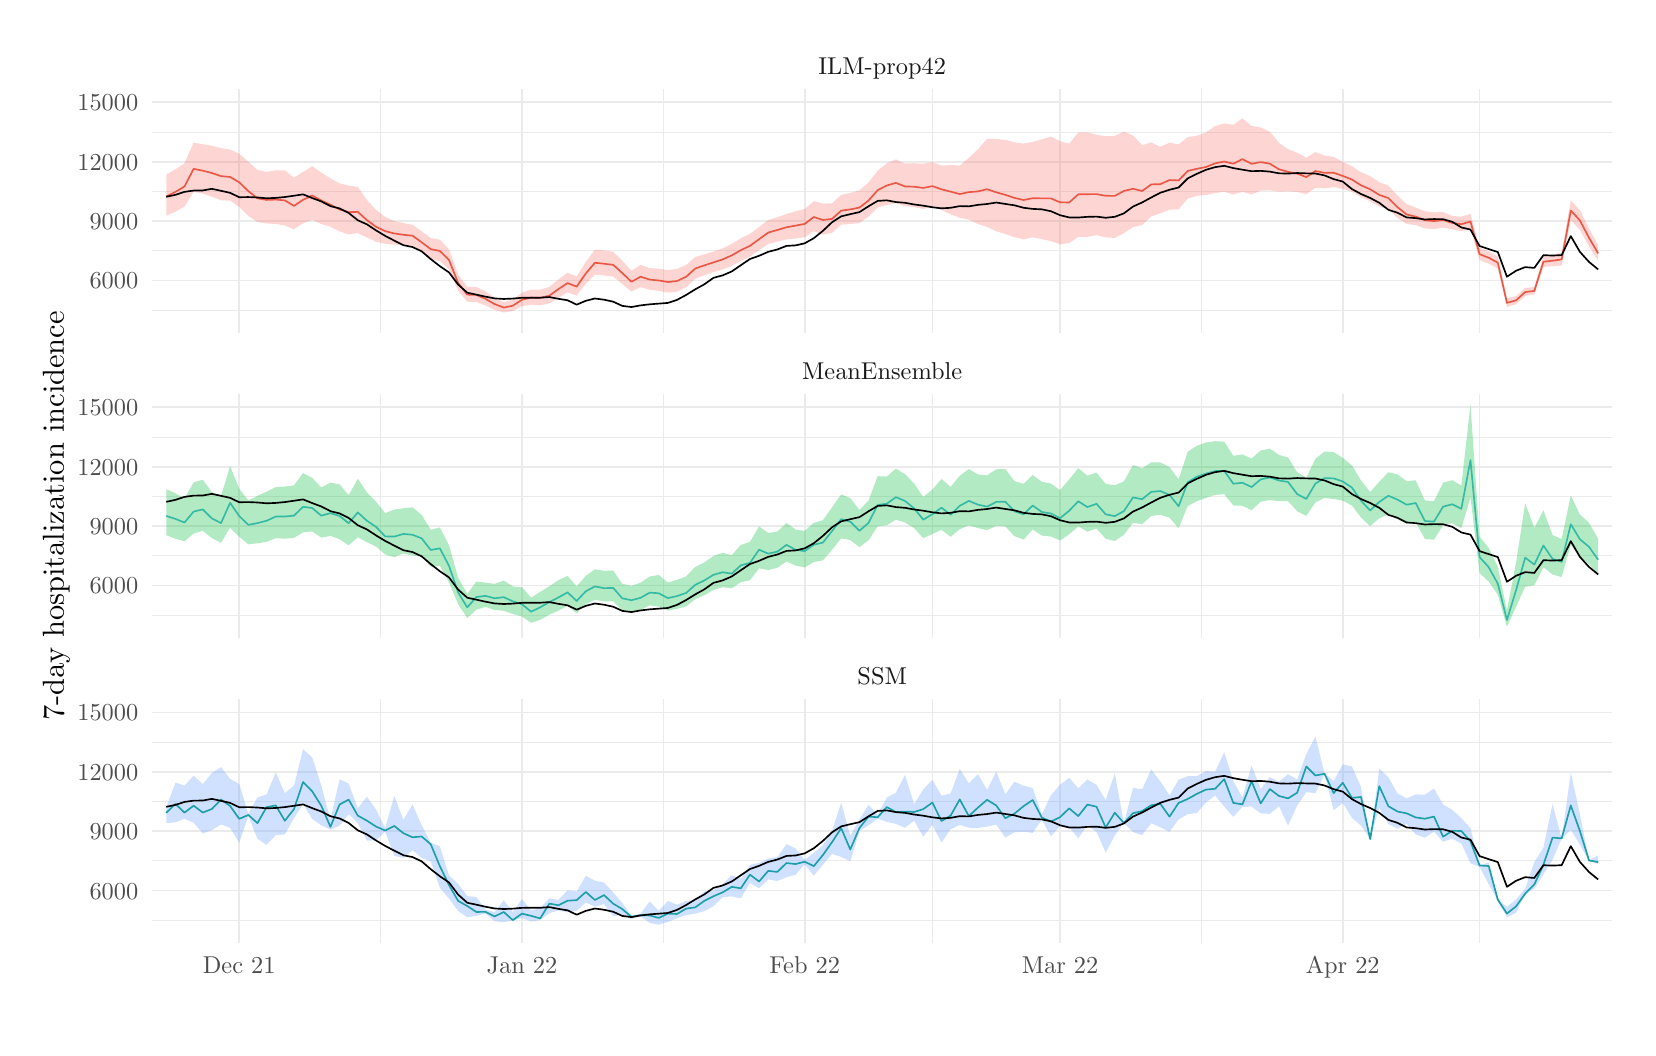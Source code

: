 % Created by tikzDevice version 0.12.6 on 2025-08-10 11:59:29
% !TEX encoding = UTF-8 Unicode
\begin{tikzpicture}[x=1pt,y=1pt]
\definecolor{fillColor}{RGB}{255,255,255}
\path[use as bounding box,fill=fillColor,fill opacity=0.00] (0,0) rectangle (578.16,361.35);
\begin{scope}
\path[clip] ( 44.91,251.13) rectangle (572.66,339.28);
\definecolor{drawColor}{gray}{0.92}

\path[draw=drawColor,line width= 0.3pt,line join=round] ( 44.91,259.23) --
	(572.66,259.23);

\path[draw=drawColor,line width= 0.3pt,line join=round] ( 44.91,280.70) --
	(572.66,280.70);

\path[draw=drawColor,line width= 0.3pt,line join=round] ( 44.91,302.18) --
	(572.66,302.18);

\path[draw=drawColor,line width= 0.3pt,line join=round] ( 44.91,323.65) --
	(572.66,323.65);

\path[draw=drawColor,line width= 0.3pt,line join=round] (127.53,251.13) --
	(127.53,339.28);

\path[draw=drawColor,line width= 0.3pt,line join=round] (229.69,251.13) --
	(229.69,339.28);

\path[draw=drawColor,line width= 0.3pt,line join=round] (326.91,251.13) --
	(326.91,339.28);

\path[draw=drawColor,line width= 0.3pt,line join=round] (424.13,251.13) --
	(424.13,339.28);

\path[draw=drawColor,line width= 0.3pt,line join=round] (524.64,251.13) --
	(524.64,339.28);

\path[draw=drawColor,line width= 0.6pt,line join=round] ( 44.91,269.97) --
	(572.66,269.97);

\path[draw=drawColor,line width= 0.6pt,line join=round] ( 44.91,291.44) --
	(572.66,291.44);

\path[draw=drawColor,line width= 0.6pt,line join=round] ( 44.91,312.91) --
	(572.66,312.91);

\path[draw=drawColor,line width= 0.6pt,line join=round] ( 44.91,334.38) --
	(572.66,334.38);

\path[draw=drawColor,line width= 0.6pt,line join=round] ( 76.45,251.13) --
	( 76.45,339.28);

\path[draw=drawColor,line width= 0.6pt,line join=round] (178.61,251.13) --
	(178.61,339.28);

\path[draw=drawColor,line width= 0.6pt,line join=round] (280.77,251.13) --
	(280.77,339.28);

\path[draw=drawColor,line width= 0.6pt,line join=round] (373.05,251.13) --
	(373.05,339.28);

\path[draw=drawColor,line width= 0.6pt,line join=round] (475.21,251.13) --
	(475.21,339.28);
\definecolor{drawColor}{RGB}{230,75,53}

\path[draw=drawColor,line width= 0.6pt,line join=round] ( 50.08,300.35) --
	( 53.38,302.01) --
	( 56.67,303.97) --
	( 59.97,310.33) --
	( 63.27,309.68) --
	( 66.56,308.81) --
	( 69.86,307.71) --
	( 73.15,307.40) --
	( 76.45,305.45) --
	( 79.74,302.28) --
	( 83.04,299.69) --
	( 86.33,299.10) --
	( 89.63,299.23) --
	( 92.93,298.93) --
	( 96.22,296.96) --
	( 99.52,299.13) --
	(102.81,300.71) --
	(106.11,298.86) --
	(109.40,297.39) --
	(112.70,295.65) --
	(115.99,294.69) --
	(119.29,294.78) --
	(122.59,291.78) --
	(125.88,289.38) --
	(129.18,287.83) --
	(132.47,286.99) --
	(135.77,286.51) --
	(139.06,286.16) --
	(142.36,283.79) --
	(145.65,281.33) --
	(148.95,280.65) --
	(152.25,277.42) --
	(155.54,269.06) --
	(158.84,264.88) --
	(162.13,264.78) --
	(165.43,263.35) --
	(168.72,261.47) --
	(172.02,260.21) --
	(175.31,260.87) --
	(178.61,263.02) --
	(181.91,263.83) --
	(185.20,263.72) --
	(188.50,264.48) --
	(191.79,266.88) --
	(195.09,269.04) --
	(198.38,267.78) --
	(201.68,272.52) --
	(204.97,276.39) --
	(208.27,276.05) --
	(211.57,275.64) --
	(214.86,272.69) --
	(218.16,269.53) --
	(221.45,271.35) --
	(224.75,270.32) --
	(228.04,269.99) --
	(231.34,269.44) --
	(234.63,269.79) --
	(237.93,271.34) --
	(241.23,274.32) --
	(244.52,275.46) --
	(247.82,276.53) --
	(251.11,277.60) --
	(254.41,279.06) --
	(257.70,280.95) --
	(261.00,282.51) --
	(264.29,284.90) --
	(267.59,287.29) --
	(270.89,288.24) --
	(274.18,289.21) --
	(277.48,289.82) --
	(280.77,290.44) --
	(284.07,292.93) --
	(287.36,291.85) --
	(290.66,292.25) --
	(293.95,295.23) --
	(297.25,295.68) --
	(300.55,296.33) --
	(303.84,298.89) --
	(307.14,302.62) --
	(310.43,304.31) --
	(313.73,305.25) --
	(317.02,303.98) --
	(320.32,303.88) --
	(323.61,303.43) --
	(326.91,304.09) --
	(330.21,302.93) --
	(333.50,302.09) --
	(336.80,301.22) --
	(340.09,301.92) --
	(343.39,302.18) --
	(346.68,302.98) --
	(349.98,301.85) --
	(353.27,300.93) --
	(356.57,299.83) --
	(359.87,299.08) --
	(363.16,299.73) --
	(366.46,299.66) --
	(369.75,299.65) --
	(373.05,298.25) --
	(376.34,298.18) --
	(379.64,301.13) --
	(382.93,301.17) --
	(386.23,301.21) --
	(389.53,300.59) --
	(392.82,300.57) --
	(396.12,302.34) --
	(399.41,303.14) --
	(402.71,302.32) --
	(406.00,304.72) --
	(409.30,304.80) --
	(412.59,306.28) --
	(415.89,306.15) --
	(419.19,309.58) --
	(422.48,310.35) --
	(425.78,311.01) --
	(429.07,312.32) --
	(432.37,312.97) --
	(435.66,312.20) --
	(438.96,313.83) --
	(442.25,312.14) --
	(445.55,312.77) --
	(448.85,312.19) --
	(452.14,310.18) --
	(455.44,309.26) --
	(458.73,308.60) --
	(462.03,307.36) --
	(465.32,309.56) --
	(468.62,308.89) --
	(471.91,308.92) --
	(475.21,307.77) --
	(478.51,306.45) --
	(481.80,304.39) --
	(485.10,302.95) --
	(488.39,300.91) --
	(491.69,299.77) --
	(494.98,296.48) --
	(498.28,293.84) --
	(501.57,293.06) --
	(504.87,291.77) --
	(508.17,291.45) --
	(511.46,291.83) --
	(514.76,290.80) --
	(518.05,290.34) --
	(521.35,291.28) --
	(524.64,279.50) --
	(527.94,278.21) --
	(531.23,276.43) --
	(534.53,261.92) --
	(537.83,262.82) --
	(541.12,265.82) --
	(544.42,266.21) --
	(547.71,276.76) --
	(551.01,277.14) --
	(554.30,277.61) --
	(557.60,295.28) --
	(560.89,291.71) --
	(564.19,285.40) --
	(567.49,279.78);
\definecolor{fillColor}{RGB}{248,118,109}

\path[fill=fillColor,fill opacity=0.30] ( 50.08,308.32) --
	( 53.38,310.16) --
	( 56.67,312.35) --
	( 59.97,319.85) --
	( 63.27,319.22) --
	( 66.56,318.65) --
	( 69.86,317.82) --
	( 73.15,317.30) --
	( 76.45,315.80) --
	( 79.74,312.93) --
	( 83.04,309.94) --
	( 86.33,309.23) --
	( 89.63,309.78) --
	( 92.93,309.78) --
	( 96.22,307.14) --
	( 99.52,309.22) --
	(102.81,311.29) --
	(106.11,308.98) --
	(109.40,306.88) --
	(112.70,305.07) --
	(115.99,304.28) --
	(119.29,303.79) --
	(122.59,299.03) --
	(125.88,295.50) --
	(129.18,292.98) --
	(132.47,291.47) --
	(135.77,290.72) --
	(139.06,290.11) --
	(142.36,287.78) --
	(145.65,285.34) --
	(148.95,284.72) --
	(152.25,281.24) --
	(155.54,272.18) --
	(158.84,267.71) --
	(162.13,267.64) --
	(165.43,266.01) --
	(168.72,263.78) --
	(172.02,262.17) --
	(175.31,263.01) --
	(178.61,265.57) --
	(181.91,266.70) --
	(185.20,266.72) --
	(188.50,267.63) --
	(191.79,270.39) --
	(195.09,272.78) --
	(198.38,271.45) --
	(201.68,276.69) --
	(204.97,281.17) --
	(208.27,280.82) --
	(211.57,280.38) --
	(214.86,277.14) --
	(218.16,273.50) --
	(221.45,275.62) --
	(224.75,274.48) --
	(228.04,274.24) --
	(231.34,273.77) --
	(234.63,274.15) --
	(237.93,275.58) --
	(241.23,278.49) --
	(244.52,279.44) --
	(247.82,280.42) --
	(251.11,281.60) --
	(254.41,283.26) --
	(257.70,285.24) --
	(261.00,286.86) --
	(264.29,289.27) --
	(267.59,291.82) --
	(270.89,292.86) --
	(274.18,294.02) --
	(277.48,295.01) --
	(280.77,295.81) --
	(284.07,298.65) --
	(287.36,297.78) --
	(290.66,297.90) --
	(293.95,300.92) --
	(297.25,301.64) --
	(300.55,302.59) --
	(303.84,305.40) --
	(307.14,309.64) --
	(310.43,312.35) --
	(313.73,313.73) --
	(317.02,312.24) --
	(320.32,312.38) --
	(323.61,312.18) --
	(326.91,312.77) --
	(330.21,311.49) --
	(333.50,311.76) --
	(336.80,311.44) --
	(340.09,314.29) --
	(343.39,317.40) --
	(346.68,321.19) --
	(349.98,321.17) --
	(353.27,320.79) --
	(356.57,319.91) --
	(359.87,319.45) --
	(363.16,320.08) --
	(366.46,320.99) --
	(369.75,322.00) --
	(373.05,320.29) --
	(376.34,319.40) --
	(379.64,323.48) --
	(382.93,323.55) --
	(386.23,322.66) --
	(389.53,322.12) --
	(392.82,322.17) --
	(396.12,323.81) --
	(399.41,322.35) --
	(402.71,318.90) --
	(406.00,319.88) --
	(409.30,318.32) --
	(412.59,319.81) --
	(415.89,319.15) --
	(419.19,321.84) --
	(422.48,322.27) --
	(425.78,323.51) --
	(429.07,325.82) --
	(432.37,326.73) --
	(435.66,326.25) --
	(438.96,328.58) --
	(442.25,325.87) --
	(445.55,325.28) --
	(448.85,323.77) --
	(452.14,319.73) --
	(455.44,317.44) --
	(458.73,316.16) --
	(462.03,314.37) --
	(465.32,316.40) --
	(468.62,315.15) --
	(471.91,314.65) --
	(475.21,312.89) --
	(478.51,311.29) --
	(481.80,309.13) --
	(485.10,307.70) --
	(488.39,305.53) --
	(491.69,304.29) --
	(494.98,300.71) --
	(498.28,297.62) --
	(501.57,296.34) --
	(504.87,295.00) --
	(508.17,294.59) --
	(511.46,294.75) --
	(514.76,293.29) --
	(518.05,293.08) --
	(521.35,294.07) --
	(524.64,281.75) --
	(527.94,280.53) --
	(531.23,278.72) --
	(534.53,263.51) --
	(537.83,264.34) --
	(541.12,267.33) --
	(544.42,267.57) --
	(547.71,278.76) --
	(551.01,279.32) --
	(554.30,280.01) --
	(557.60,298.98) --
	(560.89,295.46) --
	(564.19,288.78) --
	(567.49,282.76) --
	(567.49,277.06) --
	(564.19,282.31) --
	(560.89,288.25) --
	(557.60,291.86) --
	(554.30,275.40) --
	(551.01,275.13) --
	(547.71,274.91) --
	(544.42,264.96) --
	(541.12,264.43) --
	(537.83,261.41) --
	(534.53,260.45) --
	(531.23,274.32) --
	(527.94,276.07) --
	(524.64,277.43) --
	(521.35,288.70) --
	(518.05,287.80) --
	(514.76,288.49) --
	(511.46,289.11) --
	(508.17,288.56) --
	(504.87,288.79) --
	(501.57,290.04) --
	(498.28,290.39) --
	(494.98,292.63) --
	(491.69,295.65) --
	(488.39,296.69) --
	(485.10,298.60) --
	(481.80,300.06) --
	(478.51,302.04) --
	(475.21,303.12) --
	(471.91,303.75) --
	(468.62,303.28) --
	(465.32,303.47) --
	(462.03,301.17) --
	(458.73,301.99) --
	(455.44,302.21) --
	(452.14,302.08) --
	(448.85,302.55) --
	(445.55,302.47) --
	(442.25,301.01) --
	(438.96,302.06) --
	(435.66,301.04) --
	(432.37,302.07) --
	(429.07,301.57) --
	(425.78,300.89) --
	(422.48,300.61) --
	(419.19,299.58) --
	(415.89,295.72) --
	(412.59,295.60) --
	(409.30,294.29) --
	(406.00,293.14) --
	(402.71,290.01) --
	(399.41,289.26) --
	(396.12,287.08) --
	(392.82,285.38) --
	(389.53,285.56) --
	(386.23,286.36) --
	(382.93,285.76) --
	(379.64,285.73) --
	(376.34,283.54) --
	(373.05,283.04) --
	(369.75,284.22) --
	(366.46,284.92) --
	(363.16,285.59) --
	(359.87,284.83) --
	(356.57,285.63) --
	(353.27,286.76) --
	(349.98,287.78) --
	(346.68,289.33) --
	(343.39,290.41) --
	(340.09,291.99) --
	(336.80,292.70) --
	(333.50,293.89) --
	(330.21,295.53) --
	(326.91,296.55) --
	(323.61,295.86) --
	(320.32,296.53) --
	(317.02,296.84) --
	(313.73,297.92) --
	(310.43,297.29) --
	(307.14,296.41) --
	(303.84,293.10) --
	(300.55,290.75) --
	(297.25,290.39) --
	(293.95,290.15) --
	(290.66,287.23) --
	(287.36,286.59) --
	(284.07,287.77) --
	(280.77,285.60) --
	(277.48,285.14) --
	(274.18,284.85) --
	(270.89,284.06) --
	(267.59,283.17) --
	(264.29,280.95) --
	(261.00,278.57) --
	(257.70,277.06) --
	(254.41,275.26) --
	(251.11,273.99) --
	(247.82,273.02) --
	(244.52,271.88) --
	(241.23,270.60) --
	(237.93,267.58) --
	(234.63,265.94) --
	(231.34,265.62) --
	(228.04,266.23) --
	(224.75,266.65) --
	(221.45,267.57) --
	(218.16,265.99) --
	(214.86,268.71) --
	(211.57,271.42) --
	(208.27,271.79) --
	(204.97,272.13) --
	(201.68,268.80) --
	(198.38,264.50) --
	(195.09,265.70) --
	(191.79,263.75) --
	(188.50,261.68) --
	(185.20,261.05) --
	(181.91,261.26) --
	(178.61,260.70) --
	(175.31,258.94) --
	(172.02,258.42) --
	(168.72,259.38) --
	(165.43,260.96) --
	(162.13,262.21) --
	(158.84,262.34) --
	(155.54,266.25) --
	(152.25,274.00) --
	(148.95,276.99) --
	(145.65,277.70) --
	(142.36,280.17) --
	(139.06,282.54) --
	(135.77,282.68) --
	(132.47,282.96) --
	(129.18,283.26) --
	(125.88,284.02) --
	(122.59,285.53) --
	(119.29,287.14) --
	(115.99,286.64) --
	(112.70,287.76) --
	(109.40,289.42) --
	(106.11,290.41) --
	(102.81,291.88) --
	( 99.52,290.69) --
	( 96.22,288.48) --
	( 92.93,289.87) --
	( 89.63,290.40) --
	( 86.33,290.62) --
	( 83.04,291.08) --
	( 79.74,293.29) --
	( 76.45,296.60) --
	( 73.15,298.85) --
	( 69.86,298.95) --
	( 66.56,300.28) --
	( 63.27,301.39) --
	( 59.97,302.04) --
	( 56.67,296.65) --
	( 53.38,294.90) --
	( 50.08,293.40) --
	cycle;

\path[] ( 50.08,308.32) --
	( 53.38,310.16) --
	( 56.67,312.35) --
	( 59.97,319.85) --
	( 63.27,319.22) --
	( 66.56,318.65) --
	( 69.86,317.82) --
	( 73.15,317.30) --
	( 76.45,315.80) --
	( 79.74,312.93) --
	( 83.04,309.94) --
	( 86.33,309.23) --
	( 89.63,309.78) --
	( 92.93,309.78) --
	( 96.22,307.14) --
	( 99.52,309.22) --
	(102.81,311.29) --
	(106.11,308.98) --
	(109.40,306.88) --
	(112.70,305.07) --
	(115.99,304.28) --
	(119.29,303.79) --
	(122.59,299.03) --
	(125.88,295.50) --
	(129.18,292.98) --
	(132.47,291.47) --
	(135.77,290.72) --
	(139.06,290.11) --
	(142.36,287.78) --
	(145.65,285.34) --
	(148.95,284.72) --
	(152.25,281.24) --
	(155.54,272.18) --
	(158.84,267.71) --
	(162.13,267.64) --
	(165.43,266.01) --
	(168.72,263.78) --
	(172.02,262.17) --
	(175.31,263.01) --
	(178.61,265.57) --
	(181.91,266.70) --
	(185.20,266.72) --
	(188.50,267.63) --
	(191.79,270.39) --
	(195.09,272.78) --
	(198.38,271.45) --
	(201.68,276.69) --
	(204.97,281.17) --
	(208.27,280.82) --
	(211.57,280.38) --
	(214.86,277.14) --
	(218.16,273.50) --
	(221.45,275.62) --
	(224.75,274.48) --
	(228.04,274.24) --
	(231.34,273.77) --
	(234.63,274.15) --
	(237.93,275.58) --
	(241.23,278.49) --
	(244.52,279.44) --
	(247.82,280.42) --
	(251.11,281.60) --
	(254.41,283.26) --
	(257.70,285.24) --
	(261.00,286.86) --
	(264.29,289.27) --
	(267.59,291.82) --
	(270.89,292.86) --
	(274.18,294.02) --
	(277.48,295.01) --
	(280.77,295.81) --
	(284.07,298.65) --
	(287.36,297.78) --
	(290.66,297.90) --
	(293.95,300.92) --
	(297.25,301.64) --
	(300.55,302.59) --
	(303.84,305.40) --
	(307.14,309.64) --
	(310.43,312.35) --
	(313.73,313.73) --
	(317.02,312.24) --
	(320.32,312.38) --
	(323.61,312.18) --
	(326.91,312.77) --
	(330.21,311.49) --
	(333.50,311.76) --
	(336.80,311.44) --
	(340.09,314.29) --
	(343.39,317.40) --
	(346.68,321.19) --
	(349.98,321.17) --
	(353.27,320.79) --
	(356.57,319.91) --
	(359.87,319.45) --
	(363.16,320.08) --
	(366.46,320.99) --
	(369.75,322.00) --
	(373.05,320.29) --
	(376.34,319.40) --
	(379.64,323.48) --
	(382.93,323.55) --
	(386.23,322.66) --
	(389.53,322.12) --
	(392.82,322.17) --
	(396.12,323.81) --
	(399.41,322.35) --
	(402.71,318.90) --
	(406.00,319.88) --
	(409.30,318.32) --
	(412.59,319.81) --
	(415.89,319.15) --
	(419.19,321.84) --
	(422.48,322.27) --
	(425.78,323.51) --
	(429.07,325.82) --
	(432.37,326.73) --
	(435.66,326.25) --
	(438.96,328.58) --
	(442.25,325.87) --
	(445.55,325.28) --
	(448.85,323.77) --
	(452.14,319.73) --
	(455.44,317.44) --
	(458.73,316.16) --
	(462.03,314.37) --
	(465.32,316.40) --
	(468.62,315.15) --
	(471.91,314.65) --
	(475.21,312.89) --
	(478.51,311.29) --
	(481.80,309.13) --
	(485.10,307.70) --
	(488.39,305.53) --
	(491.69,304.29) --
	(494.98,300.71) --
	(498.28,297.62) --
	(501.57,296.34) --
	(504.87,295.00) --
	(508.17,294.59) --
	(511.46,294.75) --
	(514.76,293.29) --
	(518.05,293.08) --
	(521.35,294.07) --
	(524.64,281.75) --
	(527.94,280.53) --
	(531.23,278.72) --
	(534.53,263.51) --
	(537.83,264.34) --
	(541.12,267.33) --
	(544.42,267.57) --
	(547.71,278.76) --
	(551.01,279.32) --
	(554.30,280.01) --
	(557.60,298.98) --
	(560.89,295.46) --
	(564.19,288.78) --
	(567.49,282.76);

\path[] (567.49,277.06) --
	(564.19,282.31) --
	(560.89,288.25) --
	(557.60,291.86) --
	(554.30,275.40) --
	(551.01,275.13) --
	(547.71,274.91) --
	(544.42,264.96) --
	(541.12,264.43) --
	(537.83,261.41) --
	(534.53,260.45) --
	(531.23,274.32) --
	(527.94,276.07) --
	(524.64,277.43) --
	(521.35,288.70) --
	(518.05,287.80) --
	(514.76,288.49) --
	(511.46,289.11) --
	(508.17,288.56) --
	(504.87,288.79) --
	(501.57,290.04) --
	(498.28,290.39) --
	(494.98,292.63) --
	(491.69,295.65) --
	(488.39,296.69) --
	(485.10,298.60) --
	(481.80,300.06) --
	(478.51,302.04) --
	(475.21,303.12) --
	(471.91,303.75) --
	(468.62,303.28) --
	(465.32,303.47) --
	(462.03,301.17) --
	(458.73,301.99) --
	(455.44,302.21) --
	(452.14,302.08) --
	(448.85,302.55) --
	(445.55,302.47) --
	(442.25,301.01) --
	(438.96,302.06) --
	(435.66,301.04) --
	(432.37,302.07) --
	(429.07,301.57) --
	(425.78,300.89) --
	(422.48,300.61) --
	(419.19,299.58) --
	(415.89,295.72) --
	(412.59,295.60) --
	(409.30,294.29) --
	(406.00,293.14) --
	(402.71,290.01) --
	(399.41,289.26) --
	(396.12,287.08) --
	(392.82,285.38) --
	(389.53,285.56) --
	(386.23,286.36) --
	(382.93,285.76) --
	(379.64,285.73) --
	(376.34,283.54) --
	(373.05,283.04) --
	(369.75,284.22) --
	(366.46,284.92) --
	(363.16,285.59) --
	(359.87,284.83) --
	(356.57,285.63) --
	(353.27,286.76) --
	(349.98,287.78) --
	(346.68,289.33) --
	(343.39,290.41) --
	(340.09,291.99) --
	(336.80,292.70) --
	(333.50,293.89) --
	(330.21,295.53) --
	(326.91,296.55) --
	(323.61,295.86) --
	(320.32,296.53) --
	(317.02,296.84) --
	(313.73,297.92) --
	(310.43,297.29) --
	(307.14,296.41) --
	(303.84,293.10) --
	(300.55,290.75) --
	(297.25,290.39) --
	(293.95,290.15) --
	(290.66,287.23) --
	(287.36,286.59) --
	(284.07,287.77) --
	(280.77,285.60) --
	(277.48,285.14) --
	(274.18,284.85) --
	(270.89,284.06) --
	(267.59,283.17) --
	(264.29,280.95) --
	(261.00,278.57) --
	(257.70,277.06) --
	(254.41,275.26) --
	(251.11,273.99) --
	(247.82,273.02) --
	(244.52,271.88) --
	(241.23,270.60) --
	(237.93,267.58) --
	(234.63,265.94) --
	(231.34,265.62) --
	(228.04,266.23) --
	(224.75,266.65) --
	(221.45,267.57) --
	(218.16,265.99) --
	(214.86,268.71) --
	(211.57,271.42) --
	(208.27,271.79) --
	(204.97,272.13) --
	(201.68,268.80) --
	(198.38,264.50) --
	(195.09,265.70) --
	(191.79,263.75) --
	(188.50,261.68) --
	(185.20,261.05) --
	(181.91,261.26) --
	(178.61,260.70) --
	(175.31,258.94) --
	(172.02,258.42) --
	(168.72,259.38) --
	(165.43,260.96) --
	(162.13,262.21) --
	(158.84,262.34) --
	(155.54,266.25) --
	(152.25,274.00) --
	(148.95,276.99) --
	(145.65,277.70) --
	(142.36,280.17) --
	(139.06,282.54) --
	(135.77,282.68) --
	(132.47,282.96) --
	(129.18,283.26) --
	(125.88,284.02) --
	(122.59,285.53) --
	(119.29,287.14) --
	(115.99,286.64) --
	(112.70,287.76) --
	(109.40,289.42) --
	(106.11,290.41) --
	(102.81,291.88) --
	( 99.52,290.69) --
	( 96.22,288.48) --
	( 92.93,289.87) --
	( 89.63,290.40) --
	( 86.33,290.62) --
	( 83.04,291.08) --
	( 79.74,293.29) --
	( 76.45,296.60) --
	( 73.15,298.85) --
	( 69.86,298.95) --
	( 66.56,300.28) --
	( 63.27,301.39) --
	( 59.97,302.04) --
	( 56.67,296.65) --
	( 53.38,294.90) --
	( 50.08,293.40);
\definecolor{drawColor}{RGB}{0,0,0}

\path[draw=drawColor,line width= 0.6pt,line join=round] ( 50.08,300.23) --
	( 53.38,300.94) --
	( 56.67,302.02) --
	( 59.97,302.48) --
	( 63.27,302.53) --
	( 66.56,303.11) --
	( 69.86,302.40) --
	( 73.15,301.66) --
	( 76.45,300.08) --
	( 79.74,300.14) --
	( 83.04,299.99) --
	( 86.33,299.70) --
	( 89.63,299.83) --
	( 92.93,300.15) --
	( 96.22,300.62) --
	( 99.52,301.12) --
	(102.81,299.78) --
	(106.11,298.55) --
	(109.40,296.86) --
	(112.70,296.04) --
	(115.99,294.40) --
	(119.29,291.76) --
	(122.59,290.27) --
	(125.88,288.10) --
	(129.18,286.11) --
	(132.47,284.40) --
	(135.77,282.75) --
	(139.06,282.08) --
	(142.36,280.54) --
	(145.65,277.72) --
	(148.95,275.16) --
	(152.25,272.91) --
	(155.54,268.53) --
	(158.84,265.58) --
	(162.13,264.88) --
	(165.43,264.15) --
	(168.72,263.52) --
	(172.02,263.31) --
	(175.31,263.45) --
	(178.61,263.75) --
	(181.91,263.76) --
	(185.20,263.77) --
	(188.50,264.00) --
	(191.79,263.37) --
	(195.09,262.84) --
	(198.38,261.26) --
	(201.68,262.65) --
	(204.97,263.49) --
	(208.27,263.05) --
	(211.57,262.33) --
	(214.86,260.82) --
	(218.16,260.40) --
	(221.45,260.99) --
	(224.75,261.38) --
	(228.04,261.63) --
	(231.34,261.89) --
	(234.63,262.98) --
	(237.93,264.76) --
	(241.23,266.80) --
	(244.52,268.61) --
	(247.82,270.96) --
	(251.11,271.83) --
	(254.41,273.26) --
	(257.70,275.51) --
	(261.00,277.76) --
	(264.29,278.91) --
	(267.59,280.35) --
	(270.89,281.20) --
	(274.18,282.49) --
	(277.48,282.68) --
	(280.77,283.42) --
	(284.07,285.28) --
	(287.36,287.93) --
	(290.66,291.05) --
	(293.95,293.16) --
	(297.25,293.96) --
	(300.55,294.70) --
	(303.84,296.81) --
	(307.14,298.75) --
	(310.43,298.96) --
	(313.73,298.33) --
	(317.02,298.07) --
	(320.32,297.46) --
	(323.61,297.03) --
	(326.91,296.46) --
	(330.21,296.06) --
	(333.50,296.26) --
	(336.80,296.86) --
	(340.09,296.78) --
	(343.39,297.32) --
	(346.68,297.63) --
	(349.98,298.16) --
	(353.27,297.65) --
	(356.57,297.16) --
	(359.87,296.26) --
	(363.16,295.86) --
	(366.46,295.70) --
	(369.75,295.02) --
	(373.05,293.58) --
	(376.34,292.78) --
	(379.64,292.74) --
	(382.93,292.99) --
	(386.23,293.07) --
	(389.53,292.66) --
	(392.82,293.00) --
	(396.12,294.24) --
	(399.41,296.71) --
	(402.71,298.19) --
	(406.00,299.99) --
	(409.30,301.70) --
	(412.59,302.78) --
	(415.89,303.58) --
	(419.19,306.88) --
	(422.48,308.53) --
	(425.78,309.99) --
	(429.07,310.95) --
	(432.37,311.43) --
	(435.66,310.60) --
	(438.96,310.03) --
	(442.25,309.49) --
	(445.55,309.60) --
	(448.85,309.33) --
	(452.14,308.72) --
	(455.44,308.62) --
	(458.73,308.82) --
	(462.03,308.70) --
	(465.32,308.65) --
	(468.62,307.96) --
	(471.91,306.62) --
	(475.21,305.73) --
	(478.51,303.03) --
	(481.80,301.24) --
	(485.10,299.82) --
	(488.39,298.07) --
	(491.69,295.53) --
	(494.98,294.47) --
	(498.28,292.78) --
	(501.57,292.52) --
	(504.87,292.04) --
	(508.17,292.19) --
	(511.46,292.13) --
	(514.76,291.21) --
	(518.05,289.16) --
	(521.35,288.39) --
	(524.64,282.43) --
	(527.94,281.34) --
	(531.23,280.27) --
	(534.53,271.35) --
	(537.83,273.52) --
	(541.12,274.82) --
	(544.42,274.54) --
	(547.71,279.14) --
	(551.01,279.01) --
	(554.30,279.16) --
	(557.60,286.03) --
	(560.89,280.34) --
	(564.19,276.69) --
	(567.49,273.99);
\end{scope}
\begin{scope}
\path[clip] ( 44.91,140.91) rectangle (572.66,229.06);
\definecolor{drawColor}{gray}{0.92}

\path[draw=drawColor,line width= 0.3pt,line join=round] ( 44.91,149.01) --
	(572.66,149.01);

\path[draw=drawColor,line width= 0.3pt,line join=round] ( 44.91,170.48) --
	(572.66,170.48);

\path[draw=drawColor,line width= 0.3pt,line join=round] ( 44.91,191.95) --
	(572.66,191.95);

\path[draw=drawColor,line width= 0.3pt,line join=round] ( 44.91,213.43) --
	(572.66,213.43);

\path[draw=drawColor,line width= 0.3pt,line join=round] (127.53,140.91) --
	(127.53,229.06);

\path[draw=drawColor,line width= 0.3pt,line join=round] (229.69,140.91) --
	(229.69,229.06);

\path[draw=drawColor,line width= 0.3pt,line join=round] (326.91,140.91) --
	(326.91,229.06);

\path[draw=drawColor,line width= 0.3pt,line join=round] (424.13,140.91) --
	(424.13,229.06);

\path[draw=drawColor,line width= 0.3pt,line join=round] (524.64,140.91) --
	(524.64,229.06);

\path[draw=drawColor,line width= 0.6pt,line join=round] ( 44.91,159.74) --
	(572.66,159.74);

\path[draw=drawColor,line width= 0.6pt,line join=round] ( 44.91,181.22) --
	(572.66,181.22);

\path[draw=drawColor,line width= 0.6pt,line join=round] ( 44.91,202.69) --
	(572.66,202.69);

\path[draw=drawColor,line width= 0.6pt,line join=round] ( 44.91,224.16) --
	(572.66,224.16);

\path[draw=drawColor,line width= 0.6pt,line join=round] ( 76.45,140.91) --
	( 76.45,229.06);

\path[draw=drawColor,line width= 0.6pt,line join=round] (178.61,140.91) --
	(178.61,229.06);

\path[draw=drawColor,line width= 0.6pt,line join=round] (280.77,140.91) --
	(280.77,229.06);

\path[draw=drawColor,line width= 0.6pt,line join=round] (373.05,140.91) --
	(373.05,229.06);

\path[draw=drawColor,line width= 0.6pt,line join=round] (475.21,140.91) --
	(475.21,229.06);
\definecolor{drawColor}{RGB}{77,187,213}

\path[draw=drawColor,line width= 0.6pt,line join=round] ( 50.08,184.91) --
	( 53.38,183.84) --
	( 56.67,182.53) --
	( 59.97,186.49) --
	( 63.27,187.27) --
	( 66.56,184.01) --
	( 69.86,182.33) --
	( 73.15,189.66) --
	( 76.45,184.85) --
	( 79.74,181.69) --
	( 83.04,182.33) --
	( 86.33,183.16) --
	( 89.63,184.69) --
	( 92.93,184.71) --
	( 96.22,185.02) --
	( 99.52,188.22) --
	(102.81,187.77) --
	(106.11,185.01) --
	(109.40,185.92) --
	(112.70,184.91) --
	(115.99,182.28) --
	(119.29,186.18) --
	(122.59,183.17) --
	(125.88,180.96) --
	(129.18,177.53) --
	(132.47,177.45) --
	(135.77,178.41) --
	(139.06,178.11) --
	(142.36,176.82) --
	(145.65,172.61) --
	(148.95,173.20) --
	(152.25,166.85) --
	(155.54,157.30) --
	(158.84,151.87) --
	(162.13,155.61) --
	(165.43,156.02) --
	(168.72,155.15) --
	(172.02,155.56) --
	(175.31,154.05) --
	(178.61,153.02) --
	(181.91,150.30) --
	(185.20,151.91) --
	(188.50,153.76) --
	(191.79,155.46) --
	(195.09,157.30) --
	(198.38,154.18) --
	(201.68,157.69) --
	(204.97,159.45) --
	(208.27,158.81) --
	(211.57,158.91) --
	(214.86,155.15) --
	(218.16,154.45) --
	(221.45,155.32) --
	(224.75,157.19) --
	(228.04,156.98) --
	(231.34,155.21) --
	(234.63,155.96) --
	(237.93,157.08) --
	(241.23,160.00) --
	(244.52,161.61) --
	(247.82,163.65) --
	(251.11,164.57) --
	(254.41,164.07) --
	(257.70,167.06) --
	(261.00,167.94) --
	(264.29,172.71) --
	(267.59,171.28) --
	(270.89,172.01) --
	(274.18,174.46) --
	(277.48,172.69) --
	(280.77,172.19) --
	(284.07,174.51) --
	(287.36,175.29) --
	(290.66,179.44) --
	(293.95,183.74) --
	(297.25,182.83) --
	(300.55,179.54) --
	(303.84,182.40) --
	(307.14,188.88) --
	(310.43,189.33) --
	(313.73,191.70) --
	(317.02,190.34) --
	(320.32,187.65) --
	(323.61,183.58) --
	(326.91,185.53) --
	(330.21,187.90) --
	(333.50,185.33) --
	(336.80,188.57) --
	(340.09,190.37) --
	(343.39,188.99) --
	(346.68,188.28) --
	(349.98,189.98) --
	(353.27,190.06) --
	(356.57,186.60) --
	(359.87,185.51) --
	(363.16,188.67) --
	(366.46,186.34) --
	(369.75,185.79) --
	(373.05,184.10) --
	(376.34,186.79) --
	(379.64,190.22) --
	(382.93,188.12) --
	(386.23,189.29) --
	(389.53,185.50) --
	(392.82,184.85) --
	(396.12,186.66) --
	(399.41,191.60) --
	(402.71,190.97) --
	(406.00,193.62) --
	(409.30,193.90) --
	(412.59,192.53) --
	(415.89,188.40) --
	(419.19,197.11) --
	(422.48,199.07) --
	(425.78,200.23) --
	(429.07,201.12) --
	(432.37,201.19) --
	(435.66,196.55) --
	(438.96,196.91) --
	(442.25,195.35) --
	(445.55,198.12) --
	(448.85,198.83) --
	(452.14,197.71) --
	(455.44,197.19) --
	(458.73,192.80) --
	(462.03,191.05) --
	(465.32,196.62) --
	(468.62,198.58) --
	(471.91,198.47) --
	(475.21,197.37) --
	(478.51,195.17) --
	(481.80,190.41) --
	(485.10,186.89) --
	(488.39,189.96) --
	(491.69,192.20) --
	(494.98,190.81) --
	(498.28,188.97) --
	(501.57,189.57) --
	(504.87,183.09) --
	(508.17,182.85) --
	(511.46,188.27) --
	(514.76,189.13) --
	(518.05,187.49) --
	(521.35,205.09) --
	(524.64,170.04) --
	(527.94,166.40) --
	(531.23,160.43) --
	(534.53,147.31) --
	(537.83,158.09) --
	(541.12,169.85) --
	(544.42,167.33) --
	(547.71,174.24) --
	(551.01,169.38) --
	(554.30,168.34) --
	(557.60,181.90) --
	(560.89,176.50) --
	(564.19,173.74) --
	(567.49,169.10);
\definecolor{fillColor}{RGB}{0,186,56}

\path[fill=fillColor,fill opacity=0.30] ( 50.08,194.58) --
	( 53.38,193.09) --
	( 56.67,191.19) --
	( 59.97,197.06) --
	( 63.27,197.99) --
	( 66.56,193.54) --
	( 69.86,192.09) --
	( 73.15,202.90) --
	( 76.45,194.73) --
	( 79.74,190.50) --
	( 83.04,192.18) --
	( 86.33,193.68) --
	( 89.63,195.34) --
	( 92.93,195.56) --
	( 96.22,195.98) --
	( 99.52,200.41) --
	(102.81,198.68) --
	(106.11,195.20) --
	(109.40,196.96) --
	(112.70,196.31) --
	(115.99,192.43) --
	(119.29,198.32) --
	(122.59,193.40) --
	(125.88,190.09) --
	(129.18,185.93) --
	(132.47,187.22) --
	(135.77,187.67) --
	(139.06,188.01) --
	(142.36,185.31) --
	(145.65,179.91) --
	(148.95,180.77) --
	(152.25,174.29) --
	(155.54,162.61) --
	(158.84,156.84) --
	(162.13,161.23) --
	(165.43,160.79) --
	(168.72,160.37) --
	(172.02,161.58) --
	(175.31,159.44) --
	(178.61,159.11) --
	(181.91,155.41) --
	(185.20,157.48) --
	(188.50,159.49) --
	(191.79,161.71) --
	(195.09,163.25) --
	(198.38,159.49) --
	(201.68,163.29) --
	(204.97,165.62) --
	(208.27,165.06) --
	(211.57,165.21) --
	(214.86,160.38) --
	(218.16,159.69) --
	(221.45,160.80) --
	(224.75,163.02) --
	(228.04,163.58) --
	(231.34,160.85) --
	(234.63,161.80) --
	(237.93,163.07) --
	(241.23,166.51) --
	(244.52,168.12) --
	(247.82,170.45) --
	(251.11,171.60) --
	(254.41,170.72) --
	(257.70,174.45) --
	(261.00,175.53) --
	(264.29,181.12) --
	(267.59,178.75) --
	(270.89,179.28) --
	(274.18,182.36) --
	(277.48,180.01) --
	(280.77,179.53) --
	(284.07,182.46) --
	(287.36,183.39) --
	(290.66,188.02) --
	(293.95,192.72) --
	(297.25,191.37) --
	(300.55,187.06) --
	(303.84,190.49) --
	(307.14,199.28) --
	(310.43,199.15) --
	(313.73,201.99) --
	(317.02,200.03) --
	(320.32,196.63) --
	(323.61,191.77) --
	(326.91,194.46) --
	(330.21,198.27) --
	(333.50,195.39) --
	(336.80,199.45) --
	(340.09,201.85) --
	(343.39,199.91) --
	(346.68,199.57) --
	(349.98,201.76) --
	(353.27,201.88) --
	(356.57,197.49) --
	(359.87,196.51) --
	(363.16,199.74) --
	(366.46,197.26) --
	(369.75,196.61) --
	(373.05,194.27) --
	(376.34,198.12) --
	(379.64,202.15) --
	(382.93,199.47) --
	(386.23,200.56) --
	(389.53,196.50) --
	(392.82,196.00) --
	(396.12,197.39) --
	(399.41,203.35) --
	(402.71,202.12) --
	(406.00,204.28) --
	(409.30,204.23) --
	(412.59,202.60) --
	(415.89,198.14) --
	(419.19,208.17) --
	(422.48,210.27) --
	(425.78,211.45) --
	(429.07,211.93) --
	(432.37,211.75) --
	(435.66,206.64) --
	(438.96,207.13) --
	(442.25,205.65) --
	(445.55,208.54) --
	(448.85,209.22) --
	(452.14,206.96) --
	(455.44,206.02) --
	(458.73,200.68) --
	(462.03,198.80) --
	(465.32,205.55) --
	(468.62,208.19) --
	(471.91,207.99) --
	(475.21,205.90) --
	(478.51,203.22) --
	(481.80,197.68) --
	(485.10,193.56) --
	(488.39,197.26) --
	(491.69,200.72) --
	(494.98,199.91) --
	(498.28,197.51) --
	(501.57,197.77) --
	(504.87,190.52) --
	(508.17,190.22) --
	(511.46,196.94) --
	(514.76,197.83) --
	(518.05,195.89) --
	(521.35,225.05) --
	(524.64,177.43) --
	(527.94,173.39) --
	(531.23,166.40) --
	(534.53,150.85) --
	(537.83,168.04) --
	(541.12,189.53) --
	(544.42,180.59) --
	(547.71,186.97) --
	(551.01,177.99) --
	(554.30,176.59) --
	(557.60,192.35) --
	(560.89,185.45) --
	(564.19,182.43) --
	(567.49,176.64) --
	(567.49,163.60) --
	(564.19,167.50) --
	(560.89,169.99) --
	(557.60,174.48) --
	(554.30,162.83) --
	(551.01,163.75) --
	(547.71,166.34) --
	(544.42,159.86) --
	(541.12,159.32) --
	(537.83,152.06) --
	(534.53,144.91) --
	(531.23,156.41) --
	(527.94,161.17) --
	(524.64,164.30) --
	(521.35,191.63) --
	(518.05,180.54) --
	(514.76,182.28) --
	(511.46,181.60) --
	(508.17,176.31) --
	(504.87,176.61) --
	(501.57,182.64) --
	(498.28,182.05) --
	(494.98,183.72) --
	(491.69,185.45) --
	(488.39,184.07) --
	(485.10,181.25) --
	(481.80,184.32) --
	(478.51,188.66) --
	(475.21,190.44) --
	(471.91,191.02) --
	(468.62,191.40) --
	(465.32,189.85) --
	(462.03,184.94) --
	(458.73,186.60) --
	(455.44,190.29) --
	(452.14,190.27) --
	(448.85,190.69) --
	(445.55,190.03) --
	(442.25,186.99) --
	(438.96,188.58) --
	(435.66,188.70) --
	(432.37,192.78) --
	(429.07,192.53) --
	(425.78,191.42) --
	(422.48,190.22) --
	(419.19,188.53) --
	(415.89,180.54) --
	(412.59,184.30) --
	(409.30,185.31) --
	(406.00,184.92) --
	(402.71,181.95) --
	(399.41,182.45) --
	(396.12,178.10) --
	(392.82,175.86) --
	(389.53,176.69) --
	(386.23,180.32) --
	(382.93,179.22) --
	(379.64,181.14) --
	(376.34,178.25) --
	(373.05,176.04) --
	(369.75,177.47) --
	(366.46,177.81) --
	(363.16,180.02) --
	(359.87,176.38) --
	(356.57,177.60) --
	(353.27,181.12) --
	(349.98,181.31) --
	(346.68,179.74) --
	(343.39,180.54) --
	(340.09,181.50) --
	(336.80,180.12) --
	(333.50,177.37) --
	(330.21,179.89) --
	(326.91,178.41) --
	(323.61,176.89) --
	(320.32,180.50) --
	(317.02,182.58) --
	(313.73,183.56) --
	(310.43,181.53) --
	(307.14,181.15) --
	(303.84,176.11) --
	(300.55,173.62) --
	(297.25,176.20) --
	(293.95,176.82) --
	(290.66,172.68) --
	(287.36,168.88) --
	(284.07,168.25) --
	(280.77,166.29) --
	(277.48,166.99) --
	(274.18,168.49) --
	(270.89,166.19) --
	(267.59,165.34) --
	(264.29,165.99) --
	(261.00,161.67) --
	(257.70,160.99) --
	(254.41,158.77) --
	(251.11,159.14) --
	(247.82,158.16) --
	(244.52,156.29) --
	(241.23,154.83) --
	(237.93,152.23) --
	(234.63,151.33) --
	(231.34,150.71) --
	(228.04,152.12) --
	(224.75,152.58) --
	(221.45,150.98) --
	(218.16,150.31) --
	(214.86,150.80) --
	(211.57,154.11) --
	(208.27,154.05) --
	(204.97,154.60) --
	(201.68,153.04) --
	(198.38,149.72) --
	(195.09,152.42) --
	(191.79,150.67) --
	(188.50,149.23) --
	(185.20,147.37) --
	(181.91,146.30) --
	(178.61,148.59) --
	(175.31,149.49) --
	(172.02,150.63) --
	(168.72,150.92) --
	(165.43,152.05) --
	(162.13,151.01) --
	(158.84,148.00) --
	(155.54,153.05) --
	(152.25,160.85) --
	(148.95,166.89) --
	(145.65,166.59) --
	(142.36,170.34) --
	(139.06,170.57) --
	(135.77,171.38) --
	(132.47,170.01) --
	(129.18,171.01) --
	(125.88,173.86) --
	(122.59,175.43) --
	(119.29,177.22) --
	(115.99,174.30) --
	(112.70,176.52) --
	(109.40,177.72) --
	(106.11,177.07) --
	(102.81,179.30) --
	( 99.52,178.99) --
	( 96.22,176.98) --
	( 92.93,176.68) --
	( 89.63,176.87) --
	( 86.33,175.56) --
	( 83.04,175.03) --
	( 79.74,174.66) --
	( 76.45,177.39) --
	( 73.15,180.68) --
	( 69.86,175.23) --
	( 66.56,176.92) --
	( 63.27,179.51) --
	( 59.97,178.58) --
	( 56.67,175.72) --
	( 53.38,176.70) --
	( 50.08,177.95) --
	cycle;

\path[] ( 50.08,194.58) --
	( 53.38,193.09) --
	( 56.67,191.19) --
	( 59.97,197.06) --
	( 63.27,197.99) --
	( 66.56,193.54) --
	( 69.86,192.09) --
	( 73.15,202.90) --
	( 76.45,194.73) --
	( 79.74,190.50) --
	( 83.04,192.18) --
	( 86.33,193.68) --
	( 89.63,195.34) --
	( 92.93,195.56) --
	( 96.22,195.98) --
	( 99.52,200.41) --
	(102.81,198.68) --
	(106.11,195.20) --
	(109.40,196.96) --
	(112.70,196.31) --
	(115.99,192.43) --
	(119.29,198.32) --
	(122.59,193.40) --
	(125.88,190.09) --
	(129.18,185.93) --
	(132.47,187.22) --
	(135.77,187.67) --
	(139.06,188.01) --
	(142.36,185.31) --
	(145.65,179.91) --
	(148.95,180.77) --
	(152.25,174.29) --
	(155.54,162.61) --
	(158.84,156.84) --
	(162.13,161.23) --
	(165.43,160.79) --
	(168.72,160.37) --
	(172.02,161.58) --
	(175.31,159.44) --
	(178.61,159.11) --
	(181.91,155.41) --
	(185.20,157.48) --
	(188.50,159.49) --
	(191.79,161.71) --
	(195.09,163.25) --
	(198.38,159.49) --
	(201.68,163.29) --
	(204.97,165.62) --
	(208.27,165.06) --
	(211.57,165.21) --
	(214.86,160.38) --
	(218.16,159.69) --
	(221.45,160.80) --
	(224.75,163.02) --
	(228.04,163.58) --
	(231.34,160.85) --
	(234.63,161.80) --
	(237.93,163.07) --
	(241.23,166.51) --
	(244.52,168.12) --
	(247.82,170.45) --
	(251.11,171.60) --
	(254.41,170.72) --
	(257.70,174.45) --
	(261.00,175.53) --
	(264.29,181.12) --
	(267.59,178.75) --
	(270.89,179.28) --
	(274.18,182.36) --
	(277.48,180.01) --
	(280.77,179.53) --
	(284.07,182.46) --
	(287.36,183.39) --
	(290.66,188.02) --
	(293.95,192.72) --
	(297.25,191.37) --
	(300.55,187.06) --
	(303.84,190.49) --
	(307.14,199.28) --
	(310.43,199.15) --
	(313.73,201.99) --
	(317.02,200.03) --
	(320.32,196.63) --
	(323.61,191.77) --
	(326.91,194.46) --
	(330.21,198.27) --
	(333.50,195.39) --
	(336.80,199.45) --
	(340.09,201.85) --
	(343.39,199.91) --
	(346.68,199.57) --
	(349.98,201.76) --
	(353.27,201.88) --
	(356.57,197.49) --
	(359.87,196.51) --
	(363.16,199.74) --
	(366.46,197.26) --
	(369.75,196.61) --
	(373.05,194.27) --
	(376.34,198.12) --
	(379.64,202.15) --
	(382.93,199.47) --
	(386.23,200.56) --
	(389.53,196.50) --
	(392.82,196.00) --
	(396.12,197.39) --
	(399.41,203.35) --
	(402.71,202.12) --
	(406.00,204.28) --
	(409.30,204.23) --
	(412.59,202.60) --
	(415.89,198.14) --
	(419.19,208.17) --
	(422.48,210.27) --
	(425.78,211.45) --
	(429.07,211.93) --
	(432.37,211.75) --
	(435.66,206.64) --
	(438.96,207.13) --
	(442.25,205.65) --
	(445.55,208.54) --
	(448.85,209.22) --
	(452.14,206.96) --
	(455.44,206.02) --
	(458.73,200.68) --
	(462.03,198.80) --
	(465.32,205.55) --
	(468.62,208.19) --
	(471.91,207.99) --
	(475.21,205.90) --
	(478.51,203.22) --
	(481.80,197.68) --
	(485.10,193.56) --
	(488.39,197.26) --
	(491.69,200.72) --
	(494.98,199.91) --
	(498.28,197.51) --
	(501.57,197.77) --
	(504.87,190.52) --
	(508.17,190.22) --
	(511.46,196.94) --
	(514.76,197.83) --
	(518.05,195.89) --
	(521.35,225.05) --
	(524.64,177.43) --
	(527.94,173.39) --
	(531.23,166.40) --
	(534.53,150.85) --
	(537.83,168.04) --
	(541.12,189.53) --
	(544.42,180.59) --
	(547.71,186.97) --
	(551.01,177.99) --
	(554.30,176.59) --
	(557.60,192.35) --
	(560.89,185.45) --
	(564.19,182.43) --
	(567.49,176.64);

\path[] (567.49,163.60) --
	(564.19,167.50) --
	(560.89,169.99) --
	(557.60,174.48) --
	(554.30,162.83) --
	(551.01,163.75) --
	(547.71,166.34) --
	(544.42,159.86) --
	(541.12,159.32) --
	(537.83,152.06) --
	(534.53,144.91) --
	(531.23,156.41) --
	(527.94,161.17) --
	(524.64,164.30) --
	(521.35,191.63) --
	(518.05,180.54) --
	(514.76,182.28) --
	(511.46,181.60) --
	(508.17,176.31) --
	(504.87,176.61) --
	(501.57,182.64) --
	(498.28,182.05) --
	(494.98,183.72) --
	(491.69,185.45) --
	(488.39,184.07) --
	(485.10,181.25) --
	(481.80,184.32) --
	(478.51,188.66) --
	(475.21,190.44) --
	(471.91,191.02) --
	(468.62,191.40) --
	(465.32,189.85) --
	(462.03,184.94) --
	(458.73,186.60) --
	(455.44,190.29) --
	(452.14,190.27) --
	(448.85,190.69) --
	(445.55,190.03) --
	(442.25,186.99) --
	(438.96,188.58) --
	(435.66,188.70) --
	(432.37,192.78) --
	(429.07,192.53) --
	(425.78,191.42) --
	(422.48,190.22) --
	(419.19,188.53) --
	(415.89,180.54) --
	(412.59,184.30) --
	(409.30,185.31) --
	(406.00,184.92) --
	(402.71,181.95) --
	(399.41,182.45) --
	(396.12,178.10) --
	(392.82,175.86) --
	(389.53,176.69) --
	(386.23,180.32) --
	(382.93,179.22) --
	(379.64,181.14) --
	(376.34,178.25) --
	(373.05,176.04) --
	(369.75,177.47) --
	(366.46,177.81) --
	(363.16,180.02) --
	(359.87,176.38) --
	(356.57,177.60) --
	(353.27,181.12) --
	(349.98,181.31) --
	(346.68,179.74) --
	(343.39,180.54) --
	(340.09,181.50) --
	(336.80,180.12) --
	(333.50,177.37) --
	(330.21,179.89) --
	(326.91,178.41) --
	(323.61,176.89) --
	(320.32,180.50) --
	(317.02,182.58) --
	(313.73,183.56) --
	(310.43,181.53) --
	(307.14,181.15) --
	(303.84,176.11) --
	(300.55,173.62) --
	(297.25,176.20) --
	(293.95,176.82) --
	(290.66,172.68) --
	(287.36,168.88) --
	(284.07,168.25) --
	(280.77,166.29) --
	(277.48,166.99) --
	(274.18,168.49) --
	(270.89,166.19) --
	(267.59,165.34) --
	(264.29,165.99) --
	(261.00,161.67) --
	(257.70,160.99) --
	(254.41,158.77) --
	(251.11,159.14) --
	(247.82,158.16) --
	(244.52,156.29) --
	(241.23,154.83) --
	(237.93,152.23) --
	(234.63,151.33) --
	(231.34,150.71) --
	(228.04,152.12) --
	(224.75,152.58) --
	(221.45,150.98) --
	(218.16,150.31) --
	(214.86,150.80) --
	(211.57,154.11) --
	(208.27,154.05) --
	(204.97,154.60) --
	(201.68,153.04) --
	(198.38,149.72) --
	(195.09,152.42) --
	(191.79,150.67) --
	(188.50,149.23) --
	(185.20,147.37) --
	(181.91,146.30) --
	(178.61,148.59) --
	(175.31,149.49) --
	(172.02,150.63) --
	(168.72,150.92) --
	(165.43,152.05) --
	(162.13,151.01) --
	(158.84,148.00) --
	(155.54,153.05) --
	(152.25,160.85) --
	(148.95,166.89) --
	(145.65,166.59) --
	(142.36,170.34) --
	(139.06,170.57) --
	(135.77,171.38) --
	(132.47,170.01) --
	(129.18,171.01) --
	(125.88,173.86) --
	(122.59,175.43) --
	(119.29,177.22) --
	(115.99,174.30) --
	(112.70,176.52) --
	(109.40,177.72) --
	(106.11,177.07) --
	(102.81,179.30) --
	( 99.52,178.99) --
	( 96.22,176.98) --
	( 92.93,176.68) --
	( 89.63,176.87) --
	( 86.33,175.56) --
	( 83.04,175.03) --
	( 79.74,174.66) --
	( 76.45,177.39) --
	( 73.15,180.68) --
	( 69.86,175.23) --
	( 66.56,176.92) --
	( 63.27,179.51) --
	( 59.97,178.58) --
	( 56.67,175.72) --
	( 53.38,176.70) --
	( 50.08,177.95);
\definecolor{drawColor}{RGB}{0,0,0}

\path[draw=drawColor,line width= 0.6pt,line join=round] ( 50.08,190.01) --
	( 53.38,190.72) --
	( 56.67,191.80) --
	( 59.97,192.25) --
	( 63.27,192.30) --
	( 66.56,192.89) --
	( 69.86,192.18) --
	( 73.15,191.44) --
	( 76.45,189.86) --
	( 79.74,189.92) --
	( 83.04,189.77) --
	( 86.33,189.48) --
	( 89.63,189.61) --
	( 92.93,189.93) --
	( 96.22,190.40) --
	( 99.52,190.89) --
	(102.81,189.56) --
	(106.11,188.33) --
	(109.40,186.64) --
	(112.70,185.82) --
	(115.99,184.18) --
	(119.29,181.54) --
	(122.59,180.05) --
	(125.88,177.87) --
	(129.18,175.89) --
	(132.47,174.18) --
	(135.77,172.53) --
	(139.06,171.86) --
	(142.36,170.32) --
	(145.65,167.50) --
	(148.95,164.93) --
	(152.25,162.69) --
	(155.54,158.31) --
	(158.84,155.36) --
	(162.13,154.66) --
	(165.43,153.93) --
	(168.72,153.30) --
	(172.02,153.09) --
	(175.31,153.23) --
	(178.61,153.52) --
	(181.91,153.54) --
	(185.20,153.55) --
	(188.50,153.78) --
	(191.79,153.15) --
	(195.09,152.62) --
	(198.38,151.03) --
	(201.68,152.43) --
	(204.97,153.27) --
	(208.27,152.83) --
	(211.57,152.11) --
	(214.86,150.60) --
	(218.16,150.18) --
	(221.45,150.77) --
	(224.75,151.16) --
	(228.04,151.41) --
	(231.34,151.66) --
	(234.63,152.76) --
	(237.93,154.53) --
	(241.23,156.57) --
	(244.52,158.39) --
	(247.82,160.74) --
	(251.11,161.61) --
	(254.41,163.04) --
	(257.70,165.29) --
	(261.00,167.54) --
	(264.29,168.69) --
	(267.59,170.13) --
	(270.89,170.97) --
	(274.18,172.27) --
	(277.48,172.46) --
	(280.77,173.20) --
	(284.07,175.05) --
	(287.36,177.71) --
	(290.66,180.82) --
	(293.95,182.94) --
	(297.25,183.74) --
	(300.55,184.47) --
	(303.84,186.59) --
	(307.14,188.53) --
	(310.43,188.74) --
	(313.73,188.11) --
	(317.02,187.85) --
	(320.32,187.24) --
	(323.61,186.81) --
	(326.91,186.23) --
	(330.21,185.83) --
	(333.50,186.04) --
	(336.80,186.64) --
	(340.09,186.56) --
	(343.39,187.10) --
	(346.68,187.41) --
	(349.98,187.94) --
	(353.27,187.43) --
	(356.57,186.94) --
	(359.87,186.03) --
	(363.16,185.64) --
	(366.46,185.48) --
	(369.75,184.80) --
	(373.05,183.36) --
	(376.34,182.56) --
	(379.64,182.52) --
	(382.93,182.77) --
	(386.23,182.85) --
	(389.53,182.43) --
	(392.82,182.78) --
	(396.12,184.02) --
	(399.41,186.49) --
	(402.71,187.97) --
	(406.00,189.77) --
	(409.30,191.48) --
	(412.59,192.55) --
	(415.89,193.36) --
	(419.19,196.66) --
	(422.48,198.31) --
	(425.78,199.77) --
	(429.07,200.73) --
	(432.37,201.21) --
	(435.66,200.38) --
	(438.96,199.81) --
	(442.25,199.27) --
	(445.55,199.38) --
	(448.85,199.10) --
	(452.14,198.50) --
	(455.44,198.40) --
	(458.73,198.60) --
	(462.03,198.48) --
	(465.32,198.42) --
	(468.62,197.74) --
	(471.91,196.40) --
	(475.21,195.51) --
	(478.51,192.81) --
	(481.80,191.02) --
	(485.10,189.60) --
	(488.39,187.85) --
	(491.69,185.30) --
	(494.98,184.24) --
	(498.28,182.56) --
	(501.57,182.30) --
	(504.87,181.82) --
	(508.17,181.97) --
	(511.46,181.90) --
	(514.76,180.99) --
	(518.05,178.93) --
	(521.35,178.17) --
	(524.64,172.21) --
	(527.94,171.12) --
	(531.23,170.05) --
	(534.53,161.13) --
	(537.83,163.30) --
	(541.12,164.60) --
	(544.42,164.32) --
	(547.71,168.92) --
	(551.01,168.79) --
	(554.30,168.93) --
	(557.60,175.81) --
	(560.89,170.12) --
	(564.19,166.47) --
	(567.49,163.77);
\end{scope}
\begin{scope}
\path[clip] ( 44.91, 30.69) rectangle (572.66,118.84);
\definecolor{drawColor}{gray}{0.92}

\path[draw=drawColor,line width= 0.3pt,line join=round] ( 44.91, 38.79) --
	(572.66, 38.79);

\path[draw=drawColor,line width= 0.3pt,line join=round] ( 44.91, 60.26) --
	(572.66, 60.26);

\path[draw=drawColor,line width= 0.3pt,line join=round] ( 44.91, 81.73) --
	(572.66, 81.73);

\path[draw=drawColor,line width= 0.3pt,line join=round] ( 44.91,103.20) --
	(572.66,103.20);

\path[draw=drawColor,line width= 0.3pt,line join=round] (127.53, 30.69) --
	(127.53,118.84);

\path[draw=drawColor,line width= 0.3pt,line join=round] (229.69, 30.69) --
	(229.69,118.84);

\path[draw=drawColor,line width= 0.3pt,line join=round] (326.91, 30.69) --
	(326.91,118.84);

\path[draw=drawColor,line width= 0.3pt,line join=round] (424.13, 30.69) --
	(424.13,118.84);

\path[draw=drawColor,line width= 0.3pt,line join=round] (524.64, 30.69) --
	(524.64,118.84);

\path[draw=drawColor,line width= 0.6pt,line join=round] ( 44.91, 49.52) --
	(572.66, 49.52);

\path[draw=drawColor,line width= 0.6pt,line join=round] ( 44.91, 71.00) --
	(572.66, 71.00);

\path[draw=drawColor,line width= 0.6pt,line join=round] ( 44.91, 92.47) --
	(572.66, 92.47);

\path[draw=drawColor,line width= 0.6pt,line join=round] ( 44.91,113.94) --
	(572.66,113.94);

\path[draw=drawColor,line width= 0.6pt,line join=round] ( 76.45, 30.69) --
	( 76.45,118.84);

\path[draw=drawColor,line width= 0.6pt,line join=round] (178.61, 30.69) --
	(178.61,118.84);

\path[draw=drawColor,line width= 0.6pt,line join=round] (280.77, 30.69) --
	(280.77,118.84);

\path[draw=drawColor,line width= 0.6pt,line join=round] (373.05, 30.69) --
	(373.05,118.84);

\path[draw=drawColor,line width= 0.6pt,line join=round] (475.21, 30.69) --
	(475.21,118.84);
\definecolor{drawColor}{RGB}{0,160,135}

\path[draw=drawColor,line width= 0.6pt,line join=round] ( 50.08, 77.62) --
	( 53.38, 80.87) --
	( 56.67, 77.71) --
	( 59.97, 80.21) --
	( 63.27, 77.74) --
	( 66.56, 79.02) --
	( 69.86, 82.43) --
	( 73.15, 80.11) --
	( 76.45, 75.45) --
	( 79.74, 76.86) --
	( 83.04, 73.91) --
	( 86.33, 79.69) --
	( 89.63, 80.32) --
	( 92.93, 74.78) --
	( 96.22, 78.96) --
	( 99.52, 88.77) --
	(102.81, 85.41) --
	(106.11, 80.17) --
	(109.40, 72.55) --
	(112.70, 80.64) --
	(115.99, 82.41) --
	(119.29, 76.63) --
	(122.59, 74.80) --
	(125.88, 72.67) --
	(129.18, 71.25) --
	(132.47, 72.89) --
	(135.77, 70.27) --
	(139.06, 68.79) --
	(142.36, 69.09) --
	(145.65, 66.28) --
	(148.95, 58.33) --
	(152.25, 51.54) --
	(155.54, 45.82) --
	(158.84, 43.96) --
	(162.13, 41.81) --
	(165.43, 41.86) --
	(168.72, 40.18) --
	(172.02, 41.80) --
	(175.31, 38.87) --
	(178.61, 41.21) --
	(181.91, 40.41) --
	(185.20, 39.47) --
	(188.50, 44.83) --
	(191.79, 44.23) --
	(195.09, 45.88) --
	(198.38, 46.08) --
	(201.68, 49.03) --
	(204.97, 46.13) --
	(208.27, 47.90) --
	(211.57, 44.82) --
	(214.86, 42.85) --
	(218.16, 40.06) --
	(221.45, 40.64) --
	(224.75, 40.55) --
	(228.04, 39.65) --
	(231.34, 41.21) --
	(234.63, 41.08) --
	(237.93, 43.02) --
	(241.23, 43.48) --
	(244.52, 45.83) --
	(247.82, 47.51) --
	(251.11, 48.88) --
	(254.41, 50.88) --
	(257.70, 50.36) --
	(261.00, 55.29) --
	(264.29, 52.81) --
	(267.59, 56.66) --
	(270.89, 56.28) --
	(274.18, 59.49) --
	(277.48, 59.13) --
	(280.77, 59.97) --
	(284.07, 58.38) --
	(287.36, 62.39) --
	(290.66, 67.06) --
	(293.95, 72.07) --
	(297.25, 64.37) --
	(300.55, 72.14) --
	(303.84, 76.27) --
	(307.14, 76.04) --
	(310.43, 79.71) --
	(313.73, 77.90) --
	(317.02, 78.08) --
	(320.32, 77.94) --
	(323.61, 78.97) --
	(326.91, 81.34) --
	(330.21, 74.69) --
	(333.50, 76.61) --
	(336.80, 82.48) --
	(340.09, 76.44) --
	(343.39, 79.55) --
	(346.68, 82.33) --
	(349.98, 80.30) --
	(353.27, 75.69) --
	(356.57, 77.34) --
	(359.87, 80.04) --
	(363.16, 82.25) --
	(366.46, 75.92) --
	(369.75, 74.49) --
	(373.05, 76.06) --
	(376.34, 79.25) --
	(379.64, 76.46) --
	(382.93, 80.61) --
	(386.23, 79.83) --
	(389.53, 72.32) --
	(392.82, 77.65) --
	(396.12, 73.97) --
	(399.41, 77.48) --
	(402.71, 78.27) --
	(406.00, 80.37) --
	(409.30, 80.89) --
	(412.59, 76.25) --
	(415.89, 81.21) --
	(419.19, 82.65) --
	(422.48, 84.48) --
	(425.78, 86.03) --
	(429.07, 86.32) --
	(432.37, 89.80) --
	(435.66, 81.21) --
	(438.96, 80.70) --
	(442.25, 89.01) --
	(445.55, 81.03) --
	(448.85, 86.21) --
	(452.14, 83.73) --
	(455.44, 82.85) --
	(458.73, 84.90) --
	(462.03, 94.38) --
	(465.32, 91.12) --
	(468.62, 91.74) --
	(471.91, 84.76) --
	(475.21, 88.49) --
	(478.51, 83.02) --
	(481.80, 83.37) --
	(485.10, 68.18) --
	(488.39, 87.26) --
	(491.69, 80.02) --
	(494.98, 78.11) --
	(498.28, 77.45) --
	(501.57, 75.97) --
	(504.87, 75.50) --
	(508.17, 76.28) --
	(511.46, 69.00) --
	(514.76, 71.13) --
	(518.05, 71.07) --
	(521.35, 67.36) --
	(524.64, 58.60) --
	(527.94, 58.42) --
	(531.23, 46.19) --
	(534.53, 41.25) --
	(537.83, 43.84) --
	(541.12, 48.44) --
	(544.42, 51.75) --
	(547.71, 58.86) --
	(551.01, 68.69) --
	(554.30, 68.39) --
	(557.60, 80.30) --
	(560.89, 71.05) --
	(564.19, 60.43) --
	(567.49, 59.85);
\definecolor{fillColor}{RGB}{97,156,255}

\path[fill=fillColor,fill opacity=0.30] ( 50.08, 79.63) --
	( 53.38, 88.56) --
	( 56.67, 87.51) --
	( 59.97, 91.07) --
	( 63.27, 88.00) --
	( 66.56, 92.01) --
	( 69.86, 94.16) --
	( 73.15, 89.91) --
	( 76.45, 88.05) --
	( 79.74, 77.24) --
	( 83.04, 83.23) --
	( 86.33, 84.31) --
	( 89.63, 92.22) --
	( 92.93, 84.74) --
	( 96.22, 87.50) --
	( 99.52,100.65) --
	(102.81, 97.66) --
	(106.11, 87.54) --
	(109.40, 75.18) --
	(112.70, 89.79) --
	(115.99, 88.17) --
	(119.29, 79.28) --
	(122.59, 83.44) --
	(125.88, 78.83) --
	(129.18, 72.14) --
	(132.47, 83.73) --
	(135.77, 75.04) --
	(139.06, 80.67) --
	(142.36, 73.19) --
	(145.65, 66.88) --
	(148.95, 65.54) --
	(152.25, 54.98) --
	(155.54, 51.97) --
	(158.84, 47.55) --
	(162.13, 47.21) --
	(165.43, 42.62) --
	(168.72, 41.71) --
	(172.02, 46.02) --
	(175.31, 41.79) --
	(178.61, 46.51) --
	(181.91, 42.32) --
	(185.20, 43.17) --
	(188.50, 46.76) --
	(191.79, 46.17) --
	(195.09, 49.68) --
	(198.38, 49.22) --
	(201.68, 54.91) --
	(204.97, 53.12) --
	(208.27, 52.44) --
	(211.57, 48.86) --
	(214.86, 45.03) --
	(218.16, 40.43) --
	(221.45, 41.11) --
	(224.75, 45.62) --
	(228.04, 42.23) --
	(231.34, 45.80) --
	(234.63, 44.46) --
	(237.93, 45.85) --
	(241.23, 46.01) --
	(244.52, 49.20) --
	(247.82, 49.60) --
	(251.11, 51.91) --
	(254.41, 55.06) --
	(257.70, 53.85) --
	(261.00, 58.79) --
	(264.29, 59.57) --
	(267.59, 61.13) --
	(270.89, 61.68) --
	(274.18, 66.31) --
	(277.48, 64.78) --
	(280.77, 60.68) --
	(284.07, 63.16) --
	(287.36, 65.91) --
	(290.66, 71.20) --
	(293.95, 81.26) --
	(297.25, 69.26) --
	(300.55, 75.24) --
	(303.84, 80.54) --
	(307.14, 76.85) --
	(310.43, 83.14) --
	(313.73, 84.92) --
	(317.02, 91.34) --
	(320.32, 80.79) --
	(323.61, 86.11) --
	(326.91, 89.56) --
	(330.21, 83.83) --
	(333.50, 84.63) --
	(336.80, 93.53) --
	(340.09, 88.25) --
	(343.39, 91.62) --
	(346.68, 85.91) --
	(349.98, 92.55) --
	(353.27, 84.33) --
	(356.57, 88.87) --
	(359.87, 87.45) --
	(363.16, 86.56) --
	(366.46, 77.04) --
	(369.75, 83.98) --
	(373.05, 87.80) --
	(376.34, 90.30) --
	(379.64, 86.51) --
	(382.93, 89.68) --
	(386.23, 87.73) --
	(389.53, 82.26) --
	(392.82, 91.91) --
	(396.12, 73.97) --
	(399.41, 86.66) --
	(402.71, 86.14) --
	(406.00, 93.34) --
	(409.30, 88.95) --
	(412.59, 83.96) --
	(415.89, 89.62) --
	(419.19, 90.88) --
	(422.48, 90.91) --
	(425.78, 92.73) --
	(429.07, 92.47) --
	(432.37, 99.54) --
	(435.66, 89.09) --
	(438.96, 83.15) --
	(442.25, 94.78) --
	(445.55, 86.19) --
	(448.85, 90.56) --
	(452.14, 88.90) --
	(455.44, 91.60) --
	(458.73, 89.66) --
	(462.03, 98.85) --
	(465.32,105.20) --
	(468.62, 91.91) --
	(471.91, 89.10) --
	(475.21, 95.17) --
	(478.51, 94.42) --
	(481.80, 86.93) --
	(485.10, 68.18) --
	(488.39, 93.55) --
	(491.69, 90.46) --
	(494.98, 84.69) --
	(498.28, 82.81) --
	(501.57, 84.27) --
	(504.87, 84.23) --
	(508.17, 86.38) --
	(511.46, 80.64) --
	(514.76, 78.73) --
	(518.05, 75.71) --
	(521.35, 72.09) --
	(524.64, 58.75) --
	(527.94, 59.67) --
	(531.23, 46.47) --
	(534.53, 43.63) --
	(537.83, 46.36) --
	(541.12, 50.25) --
	(544.42, 59.77) --
	(547.71, 65.09) --
	(551.01, 80.84) --
	(554.30, 68.38) --
	(557.60, 92.26) --
	(560.89, 77.15) --
	(564.19, 60.43) --
	(567.49, 62.29) --
	(567.49, 59.19) --
	(564.19, 60.26) --
	(560.89, 66.18) --
	(557.60, 71.45) --
	(554.30, 68.31) --
	(551.01, 60.65) --
	(547.71, 55.44) --
	(544.42, 50.25) --
	(541.12, 48.26) --
	(537.83, 41.54) --
	(534.53, 39.89) --
	(531.23, 45.92) --
	(527.94, 51.81) --
	(524.64, 58.09) --
	(521.35, 59.44) --
	(518.05, 66.49) --
	(514.76, 68.29) --
	(511.46, 67.18) --
	(508.17, 70.80) --
	(504.87, 68.68) --
	(501.57, 69.81) --
	(498.28, 73.63) --
	(494.98, 71.96) --
	(491.69, 73.56) --
	(488.39, 79.42) --
	(485.10, 68.18) --
	(481.80, 72.99) --
	(478.51, 75.83) --
	(475.21, 81.19) --
	(471.91, 78.57) --
	(468.62, 91.60) --
	(465.32, 84.72) --
	(462.03, 85.10) --
	(458.73, 80.29) --
	(455.44, 73.00) --
	(452.14, 80.03) --
	(448.85, 77.24) --
	(445.55, 77.44) --
	(442.25, 79.86) --
	(438.96, 79.79) --
	(435.66, 76.16) --
	(432.37, 79.89) --
	(429.07, 83.87) --
	(425.78, 81.37) --
	(422.48, 77.57) --
	(419.19, 77.15) --
	(415.89, 75.22) --
	(412.59, 70.77) --
	(409.30, 72.42) --
	(406.00, 73.86) --
	(402.71, 69.61) --
	(399.41, 70.65) --
	(396.12, 73.97) --
	(392.82, 69.46) --
	(389.53, 63.24) --
	(386.23, 70.76) --
	(382.93, 73.07) --
	(379.64, 68.49) --
	(376.34, 72.36) --
	(373.05, 72.88) --
	(369.75, 69.11) --
	(366.46, 75.13) --
	(363.16, 70.36) --
	(359.87, 70.81) --
	(356.57, 70.59) --
	(353.27, 68.71) --
	(349.98, 73.37) --
	(346.68, 72.66) --
	(343.39, 72.18) --
	(340.09, 72.25) --
	(336.80, 73.26) --
	(333.50, 71.68) --
	(330.21, 66.89) --
	(326.91, 73.32) --
	(323.61, 69.03) --
	(320.32, 74.80) --
	(317.02, 72.23) --
	(313.73, 73.63) --
	(310.43, 74.35) --
	(307.14, 75.50) --
	(303.84, 73.09) --
	(300.55, 71.09) --
	(297.25, 60.10) --
	(293.95, 61.71) --
	(290.66, 62.78) --
	(287.36, 58.88) --
	(284.07, 54.93) --
	(280.77, 59.01) --
	(277.48, 55.25) --
	(274.18, 54.38) --
	(270.89, 52.97) --
	(267.59, 53.58) --
	(264.29, 50.35) --
	(261.00, 52.30) --
	(257.70, 46.70) --
	(254.41, 47.44) --
	(251.11, 47.10) --
	(247.82, 43.89) --
	(244.52, 42.13) --
	(241.23, 41.20) --
	(237.93, 40.65) --
	(234.63, 39.53) --
	(231.34, 38.21) --
	(228.04, 37.20) --
	(224.75, 37.86) --
	(221.45, 40.24) --
	(218.16, 39.24) --
	(214.86, 40.91) --
	(211.57, 40.28) --
	(208.27, 44.61) --
	(204.97, 43.73) --
	(201.68, 45.23) --
	(198.38, 42.26) --
	(195.09, 41.69) --
	(191.79, 42.37) --
	(188.50, 41.38) --
	(185.20, 38.85) --
	(181.91, 38.36) --
	(178.61, 39.68) --
	(175.31, 38.67) --
	(172.02, 38.13) --
	(168.72, 38.46) --
	(165.43, 41.23) --
	(162.13, 40.40) --
	(158.84, 39.84) --
	(155.54, 42.19) --
	(152.25, 46.65) --
	(148.95, 50.56) --
	(145.65, 60.04) --
	(142.36, 61.37) --
	(139.06, 64.14) --
	(135.77, 61.35) --
	(132.47, 62.10) --
	(129.18, 70.82) --
	(125.88, 67.70) --
	(122.59, 67.56) --
	(119.29, 73.91) --
	(115.99, 77.14) --
	(112.70, 72.98) --
	(109.40, 71.57) --
	(106.11, 73.10) --
	(102.81, 75.45) --
	( 99.52, 80.75) --
	( 96.22, 75.72) --
	( 92.93, 69.84) --
	( 89.63, 69.53) --
	( 86.33, 66.04) --
	( 83.04, 68.22) --
	( 79.74, 76.50) --
	( 76.45, 66.81) --
	( 73.15, 72.21) --
	( 69.86, 73.44) --
	( 66.56, 71.35) --
	( 63.27, 70.22) --
	( 59.97, 74.01) --
	( 56.67, 75.45) --
	( 53.38, 74.21) --
	( 50.08, 73.86) --
	cycle;

\path[] ( 50.08, 79.63) --
	( 53.38, 88.56) --
	( 56.67, 87.51) --
	( 59.97, 91.07) --
	( 63.27, 88.00) --
	( 66.56, 92.01) --
	( 69.86, 94.16) --
	( 73.15, 89.91) --
	( 76.45, 88.05) --
	( 79.74, 77.24) --
	( 83.04, 83.23) --
	( 86.33, 84.31) --
	( 89.63, 92.22) --
	( 92.93, 84.74) --
	( 96.22, 87.50) --
	( 99.52,100.65) --
	(102.81, 97.66) --
	(106.11, 87.54) --
	(109.40, 75.18) --
	(112.70, 89.79) --
	(115.99, 88.17) --
	(119.29, 79.28) --
	(122.59, 83.44) --
	(125.88, 78.83) --
	(129.18, 72.14) --
	(132.47, 83.73) --
	(135.77, 75.04) --
	(139.06, 80.67) --
	(142.36, 73.19) --
	(145.65, 66.88) --
	(148.95, 65.54) --
	(152.25, 54.98) --
	(155.54, 51.97) --
	(158.84, 47.55) --
	(162.13, 47.21) --
	(165.43, 42.62) --
	(168.72, 41.71) --
	(172.02, 46.02) --
	(175.31, 41.79) --
	(178.61, 46.51) --
	(181.91, 42.32) --
	(185.20, 43.17) --
	(188.50, 46.76) --
	(191.79, 46.17) --
	(195.09, 49.68) --
	(198.38, 49.22) --
	(201.68, 54.91) --
	(204.97, 53.12) --
	(208.27, 52.44) --
	(211.57, 48.86) --
	(214.86, 45.03) --
	(218.16, 40.43) --
	(221.45, 41.11) --
	(224.75, 45.62) --
	(228.04, 42.23) --
	(231.34, 45.80) --
	(234.63, 44.46) --
	(237.93, 45.85) --
	(241.23, 46.01) --
	(244.52, 49.20) --
	(247.82, 49.60) --
	(251.11, 51.91) --
	(254.41, 55.06) --
	(257.70, 53.85) --
	(261.00, 58.79) --
	(264.29, 59.57) --
	(267.59, 61.13) --
	(270.89, 61.68) --
	(274.18, 66.31) --
	(277.48, 64.78) --
	(280.77, 60.68) --
	(284.07, 63.16) --
	(287.36, 65.91) --
	(290.66, 71.20) --
	(293.95, 81.26) --
	(297.25, 69.26) --
	(300.55, 75.24) --
	(303.84, 80.54) --
	(307.14, 76.85) --
	(310.43, 83.14) --
	(313.73, 84.92) --
	(317.02, 91.34) --
	(320.32, 80.79) --
	(323.61, 86.11) --
	(326.91, 89.56) --
	(330.21, 83.83) --
	(333.50, 84.63) --
	(336.80, 93.53) --
	(340.09, 88.25) --
	(343.39, 91.62) --
	(346.68, 85.91) --
	(349.98, 92.55) --
	(353.27, 84.33) --
	(356.57, 88.87) --
	(359.87, 87.45) --
	(363.16, 86.56) --
	(366.46, 77.04) --
	(369.75, 83.98) --
	(373.05, 87.80) --
	(376.34, 90.30) --
	(379.64, 86.51) --
	(382.93, 89.68) --
	(386.23, 87.73) --
	(389.53, 82.26) --
	(392.82, 91.91) --
	(396.12, 73.97) --
	(399.41, 86.66) --
	(402.71, 86.14) --
	(406.00, 93.34) --
	(409.30, 88.95) --
	(412.59, 83.96) --
	(415.89, 89.62) --
	(419.19, 90.88) --
	(422.48, 90.91) --
	(425.78, 92.73) --
	(429.07, 92.47) --
	(432.37, 99.54) --
	(435.66, 89.09) --
	(438.96, 83.15) --
	(442.25, 94.78) --
	(445.55, 86.19) --
	(448.85, 90.56) --
	(452.14, 88.90) --
	(455.44, 91.60) --
	(458.73, 89.66) --
	(462.03, 98.85) --
	(465.32,105.20) --
	(468.62, 91.91) --
	(471.91, 89.10) --
	(475.21, 95.17) --
	(478.51, 94.42) --
	(481.80, 86.93) --
	(485.10, 68.18) --
	(488.39, 93.55) --
	(491.69, 90.46) --
	(494.98, 84.69) --
	(498.28, 82.81) --
	(501.57, 84.27) --
	(504.87, 84.23) --
	(508.17, 86.38) --
	(511.46, 80.64) --
	(514.76, 78.73) --
	(518.05, 75.71) --
	(521.35, 72.09) --
	(524.64, 58.75) --
	(527.94, 59.67) --
	(531.23, 46.47) --
	(534.53, 43.63) --
	(537.83, 46.36) --
	(541.12, 50.25) --
	(544.42, 59.77) --
	(547.71, 65.09) --
	(551.01, 80.84) --
	(554.30, 68.38) --
	(557.60, 92.26) --
	(560.89, 77.15) --
	(564.19, 60.43) --
	(567.49, 62.29);

\path[] (567.49, 59.19) --
	(564.19, 60.26) --
	(560.89, 66.18) --
	(557.60, 71.45) --
	(554.30, 68.31) --
	(551.01, 60.65) --
	(547.71, 55.44) --
	(544.42, 50.25) --
	(541.12, 48.26) --
	(537.83, 41.54) --
	(534.53, 39.89) --
	(531.23, 45.92) --
	(527.94, 51.81) --
	(524.64, 58.09) --
	(521.35, 59.44) --
	(518.05, 66.49) --
	(514.76, 68.29) --
	(511.46, 67.18) --
	(508.17, 70.80) --
	(504.87, 68.68) --
	(501.57, 69.81) --
	(498.28, 73.63) --
	(494.98, 71.96) --
	(491.69, 73.56) --
	(488.39, 79.42) --
	(485.10, 68.18) --
	(481.80, 72.99) --
	(478.51, 75.83) --
	(475.21, 81.19) --
	(471.91, 78.57) --
	(468.62, 91.60) --
	(465.32, 84.72) --
	(462.03, 85.10) --
	(458.73, 80.29) --
	(455.44, 73.00) --
	(452.14, 80.03) --
	(448.85, 77.24) --
	(445.55, 77.44) --
	(442.25, 79.86) --
	(438.96, 79.79) --
	(435.66, 76.16) --
	(432.37, 79.89) --
	(429.07, 83.87) --
	(425.78, 81.37) --
	(422.48, 77.57) --
	(419.19, 77.15) --
	(415.89, 75.22) --
	(412.59, 70.77) --
	(409.30, 72.42) --
	(406.00, 73.86) --
	(402.71, 69.61) --
	(399.41, 70.65) --
	(396.12, 73.97) --
	(392.82, 69.46) --
	(389.53, 63.24) --
	(386.23, 70.76) --
	(382.93, 73.07) --
	(379.64, 68.49) --
	(376.34, 72.36) --
	(373.05, 72.88) --
	(369.75, 69.11) --
	(366.46, 75.13) --
	(363.16, 70.36) --
	(359.87, 70.81) --
	(356.57, 70.59) --
	(353.27, 68.71) --
	(349.98, 73.37) --
	(346.68, 72.66) --
	(343.39, 72.18) --
	(340.09, 72.25) --
	(336.80, 73.26) --
	(333.50, 71.68) --
	(330.21, 66.89) --
	(326.91, 73.32) --
	(323.61, 69.03) --
	(320.32, 74.80) --
	(317.02, 72.23) --
	(313.73, 73.63) --
	(310.43, 74.35) --
	(307.14, 75.50) --
	(303.84, 73.09) --
	(300.55, 71.09) --
	(297.25, 60.10) --
	(293.95, 61.71) --
	(290.66, 62.78) --
	(287.36, 58.88) --
	(284.07, 54.93) --
	(280.77, 59.01) --
	(277.48, 55.25) --
	(274.18, 54.38) --
	(270.89, 52.97) --
	(267.59, 53.58) --
	(264.29, 50.35) --
	(261.00, 52.30) --
	(257.70, 46.70) --
	(254.41, 47.44) --
	(251.11, 47.10) --
	(247.82, 43.89) --
	(244.52, 42.13) --
	(241.23, 41.20) --
	(237.93, 40.65) --
	(234.63, 39.53) --
	(231.34, 38.21) --
	(228.04, 37.20) --
	(224.75, 37.86) --
	(221.45, 40.24) --
	(218.16, 39.24) --
	(214.86, 40.91) --
	(211.57, 40.28) --
	(208.27, 44.61) --
	(204.97, 43.73) --
	(201.68, 45.23) --
	(198.38, 42.26) --
	(195.09, 41.69) --
	(191.79, 42.37) --
	(188.50, 41.38) --
	(185.20, 38.85) --
	(181.91, 38.36) --
	(178.61, 39.68) --
	(175.31, 38.67) --
	(172.02, 38.13) --
	(168.72, 38.46) --
	(165.43, 41.23) --
	(162.13, 40.40) --
	(158.84, 39.84) --
	(155.54, 42.19) --
	(152.25, 46.65) --
	(148.95, 50.56) --
	(145.65, 60.04) --
	(142.36, 61.37) --
	(139.06, 64.14) --
	(135.77, 61.35) --
	(132.47, 62.10) --
	(129.18, 70.82) --
	(125.88, 67.70) --
	(122.59, 67.56) --
	(119.29, 73.91) --
	(115.99, 77.14) --
	(112.70, 72.98) --
	(109.40, 71.57) --
	(106.11, 73.10) --
	(102.81, 75.45) --
	( 99.52, 80.75) --
	( 96.22, 75.72) --
	( 92.93, 69.84) --
	( 89.63, 69.53) --
	( 86.33, 66.04) --
	( 83.04, 68.22) --
	( 79.74, 76.50) --
	( 76.45, 66.81) --
	( 73.15, 72.21) --
	( 69.86, 73.44) --
	( 66.56, 71.35) --
	( 63.27, 70.22) --
	( 59.97, 74.01) --
	( 56.67, 75.45) --
	( 53.38, 74.21) --
	( 50.08, 73.86);
\definecolor{drawColor}{RGB}{0,0,0}

\path[draw=drawColor,line width= 0.6pt,line join=round] ( 50.08, 79.79) --
	( 53.38, 80.50) --
	( 56.67, 81.58) --
	( 59.97, 82.03) --
	( 63.27, 82.08) --
	( 66.56, 82.67) --
	( 69.86, 81.96) --
	( 73.15, 81.22) --
	( 76.45, 79.64) --
	( 79.74, 79.70) --
	( 83.04, 79.55) --
	( 86.33, 79.26) --
	( 89.63, 79.38) --
	( 92.93, 79.71) --
	( 96.22, 80.18) --
	( 99.52, 80.67) --
	(102.81, 79.34) --
	(106.11, 78.11) --
	(109.40, 76.41) --
	(112.70, 75.60) --
	(115.99, 73.96) --
	(119.29, 71.32) --
	(122.59, 69.83) --
	(125.88, 67.65) --
	(129.18, 65.67) --
	(132.47, 63.96) --
	(135.77, 62.31) --
	(139.06, 61.64) --
	(142.36, 60.10) --
	(145.65, 57.27) --
	(148.95, 54.71) --
	(152.25, 52.47) --
	(155.54, 48.08) --
	(158.84, 45.14) --
	(162.13, 44.44) --
	(165.43, 43.70) --
	(168.72, 43.08) --
	(172.02, 42.87) --
	(175.31, 43.01) --
	(178.61, 43.30) --
	(181.91, 43.32) --
	(185.20, 43.33) --
	(188.50, 43.56) --
	(191.79, 42.93) --
	(195.09, 42.40) --
	(198.38, 40.81) --
	(201.68, 42.21) --
	(204.97, 43.05) --
	(208.27, 42.61) --
	(211.57, 41.89) --
	(214.86, 40.38) --
	(218.16, 39.96) --
	(221.45, 40.55) --
	(224.75, 40.94) --
	(228.04, 41.19) --
	(231.34, 41.44) --
	(234.63, 42.54) --
	(237.93, 44.31) --
	(241.23, 46.35) --
	(244.52, 48.17) --
	(247.82, 50.52) --
	(251.11, 51.38) --
	(254.41, 52.82) --
	(257.70, 55.07) --
	(261.00, 57.32) --
	(264.29, 58.47) --
	(267.59, 59.91) --
	(270.89, 60.75) --
	(274.18, 62.05) --
	(277.48, 62.23) --
	(280.77, 62.98) --
	(284.07, 64.83) --
	(287.36, 67.49) --
	(290.66, 70.60) --
	(293.95, 72.72) --
	(297.25, 73.52) --
	(300.55, 74.25) --
	(303.84, 76.37) --
	(307.14, 78.31) --
	(310.43, 78.52) --
	(313.73, 77.89) --
	(317.02, 77.62) --
	(320.32, 77.02) --
	(323.61, 76.59) --
	(326.91, 76.01) --
	(330.21, 75.61) --
	(333.50, 75.82) --
	(336.80, 76.42) --
	(340.09, 76.34) --
	(343.39, 76.88) --
	(346.68, 77.19) --
	(349.98, 77.72) --
	(353.27, 77.21) --
	(356.57, 76.72) --
	(359.87, 75.81) --
	(363.16, 75.42) --
	(366.46, 75.25) --
	(369.75, 74.57) --
	(373.05, 73.14) --
	(376.34, 72.33) --
	(379.64, 72.30) --
	(382.93, 72.55) --
	(386.23, 72.63) --
	(389.53, 72.21) --
	(392.82, 72.56) --
	(396.12, 73.80) --
	(399.41, 76.27) --
	(402.71, 77.75) --
	(406.00, 79.55) --
	(409.30, 81.26) --
	(412.59, 82.33) --
	(415.89, 83.14) --
	(419.19, 86.44) --
	(422.48, 88.09) --
	(425.78, 89.55) --
	(429.07, 90.51) --
	(432.37, 90.99) --
	(435.66, 90.16) --
	(438.96, 89.58) --
	(442.25, 89.05) --
	(445.55, 89.15) --
	(448.85, 88.88) --
	(452.14, 88.27) --
	(455.44, 88.17) --
	(458.73, 88.38) --
	(462.03, 88.26) --
	(465.32, 88.20) --
	(468.62, 87.52) --
	(471.91, 86.18) --
	(475.21, 85.29) --
	(478.51, 82.59) --
	(481.80, 80.80) --
	(485.10, 79.38) --
	(488.39, 77.63) --
	(491.69, 75.08) --
	(494.98, 74.02) --
	(498.28, 72.33) --
	(501.57, 72.08) --
	(504.87, 71.60) --
	(508.17, 71.75) --
	(511.46, 71.68) --
	(514.76, 70.77) --
	(518.05, 68.71) --
	(521.35, 67.95) --
	(524.64, 61.98) --
	(527.94, 60.90) --
	(531.23, 59.83) --
	(534.53, 50.91) --
	(537.83, 53.08) --
	(541.12, 54.38) --
	(544.42, 54.10) --
	(547.71, 58.70) --
	(551.01, 58.57) --
	(554.30, 58.71) --
	(557.60, 65.59) --
	(560.89, 59.90) --
	(564.19, 56.24) --
	(567.49, 53.55);
\end{scope}
\begin{scope}
\path[clip] ( 44.91,118.84) rectangle (572.66,135.41);
\definecolor{drawColor}{gray}{0.10}

\node[text=drawColor,anchor=base,inner sep=0pt, outer sep=0pt, scale=  0.88] at (308.78,124.09) {SSM};
\end{scope}
\begin{scope}
\path[clip] ( 44.91,229.06) rectangle (572.66,245.63);
\definecolor{drawColor}{gray}{0.10}

\node[text=drawColor,anchor=base,inner sep=0pt, outer sep=0pt, scale=  0.88] at (308.78,234.31) {MeanEnsemble};
\end{scope}
\begin{scope}
\path[clip] ( 44.91,339.28) rectangle (572.66,355.85);
\definecolor{drawColor}{gray}{0.10}

\node[text=drawColor,anchor=base,inner sep=0pt, outer sep=0pt, scale=  0.88] at (308.78,344.53) {ILM-prop42};
\end{scope}
\begin{scope}
\path[clip] (  0.00,  0.00) rectangle (578.16,361.35);
\definecolor{drawColor}{gray}{0.30}

\node[text=drawColor,anchor=base,inner sep=0pt, outer sep=0pt, scale=  0.88] at ( 76.45, 19.68) {Dec 21};

\node[text=drawColor,anchor=base,inner sep=0pt, outer sep=0pt, scale=  0.88] at (178.61, 19.68) {Jan 22};

\node[text=drawColor,anchor=base,inner sep=0pt, outer sep=0pt, scale=  0.88] at (280.77, 19.68) {Feb 22};

\node[text=drawColor,anchor=base,inner sep=0pt, outer sep=0pt, scale=  0.88] at (373.05, 19.68) {Mar 22};

\node[text=drawColor,anchor=base,inner sep=0pt, outer sep=0pt, scale=  0.88] at (475.21, 19.68) {Apr 22};
\end{scope}
\begin{scope}
\path[clip] (  0.00,  0.00) rectangle (578.16,361.35);
\definecolor{drawColor}{gray}{0.30}

\node[text=drawColor,anchor=base east,inner sep=0pt, outer sep=0pt, scale=  0.88] at ( 39.96,266.94) {6000};

\node[text=drawColor,anchor=base east,inner sep=0pt, outer sep=0pt, scale=  0.88] at ( 39.96,288.41) {9000};

\node[text=drawColor,anchor=base east,inner sep=0pt, outer sep=0pt, scale=  0.88] at ( 39.96,309.88) {12000};

\node[text=drawColor,anchor=base east,inner sep=0pt, outer sep=0pt, scale=  0.88] at ( 39.96,331.35) {15000};
\end{scope}
\begin{scope}
\path[clip] (  0.00,  0.00) rectangle (578.16,361.35);
\definecolor{drawColor}{gray}{0.30}

\node[text=drawColor,anchor=base east,inner sep=0pt, outer sep=0pt, scale=  0.88] at ( 39.96,156.71) {6000};

\node[text=drawColor,anchor=base east,inner sep=0pt, outer sep=0pt, scale=  0.88] at ( 39.96,178.19) {9000};

\node[text=drawColor,anchor=base east,inner sep=0pt, outer sep=0pt, scale=  0.88] at ( 39.96,199.66) {12000};

\node[text=drawColor,anchor=base east,inner sep=0pt, outer sep=0pt, scale=  0.88] at ( 39.96,221.13) {15000};
\end{scope}
\begin{scope}
\path[clip] (  0.00,  0.00) rectangle (578.16,361.35);
\definecolor{drawColor}{gray}{0.30}

\node[text=drawColor,anchor=base east,inner sep=0pt, outer sep=0pt, scale=  0.88] at ( 39.96, 46.49) {6000};

\node[text=drawColor,anchor=base east,inner sep=0pt, outer sep=0pt, scale=  0.88] at ( 39.96, 67.97) {9000};

\node[text=drawColor,anchor=base east,inner sep=0pt, outer sep=0pt, scale=  0.88] at ( 39.96, 89.44) {12000};

\node[text=drawColor,anchor=base east,inner sep=0pt, outer sep=0pt, scale=  0.88] at ( 39.96,110.91) {15000};
\end{scope}
\begin{scope}
\path[clip] (  0.00,  0.00) rectangle (578.16,361.35);
\definecolor{drawColor}{RGB}{0,0,0}

\node[text=drawColor,rotate= 90.00,anchor=base,inner sep=0pt, outer sep=0pt, scale=  1.10] at ( 13.08,184.98) {7-day hospitalization incidence};
\end{scope}
\end{tikzpicture}

